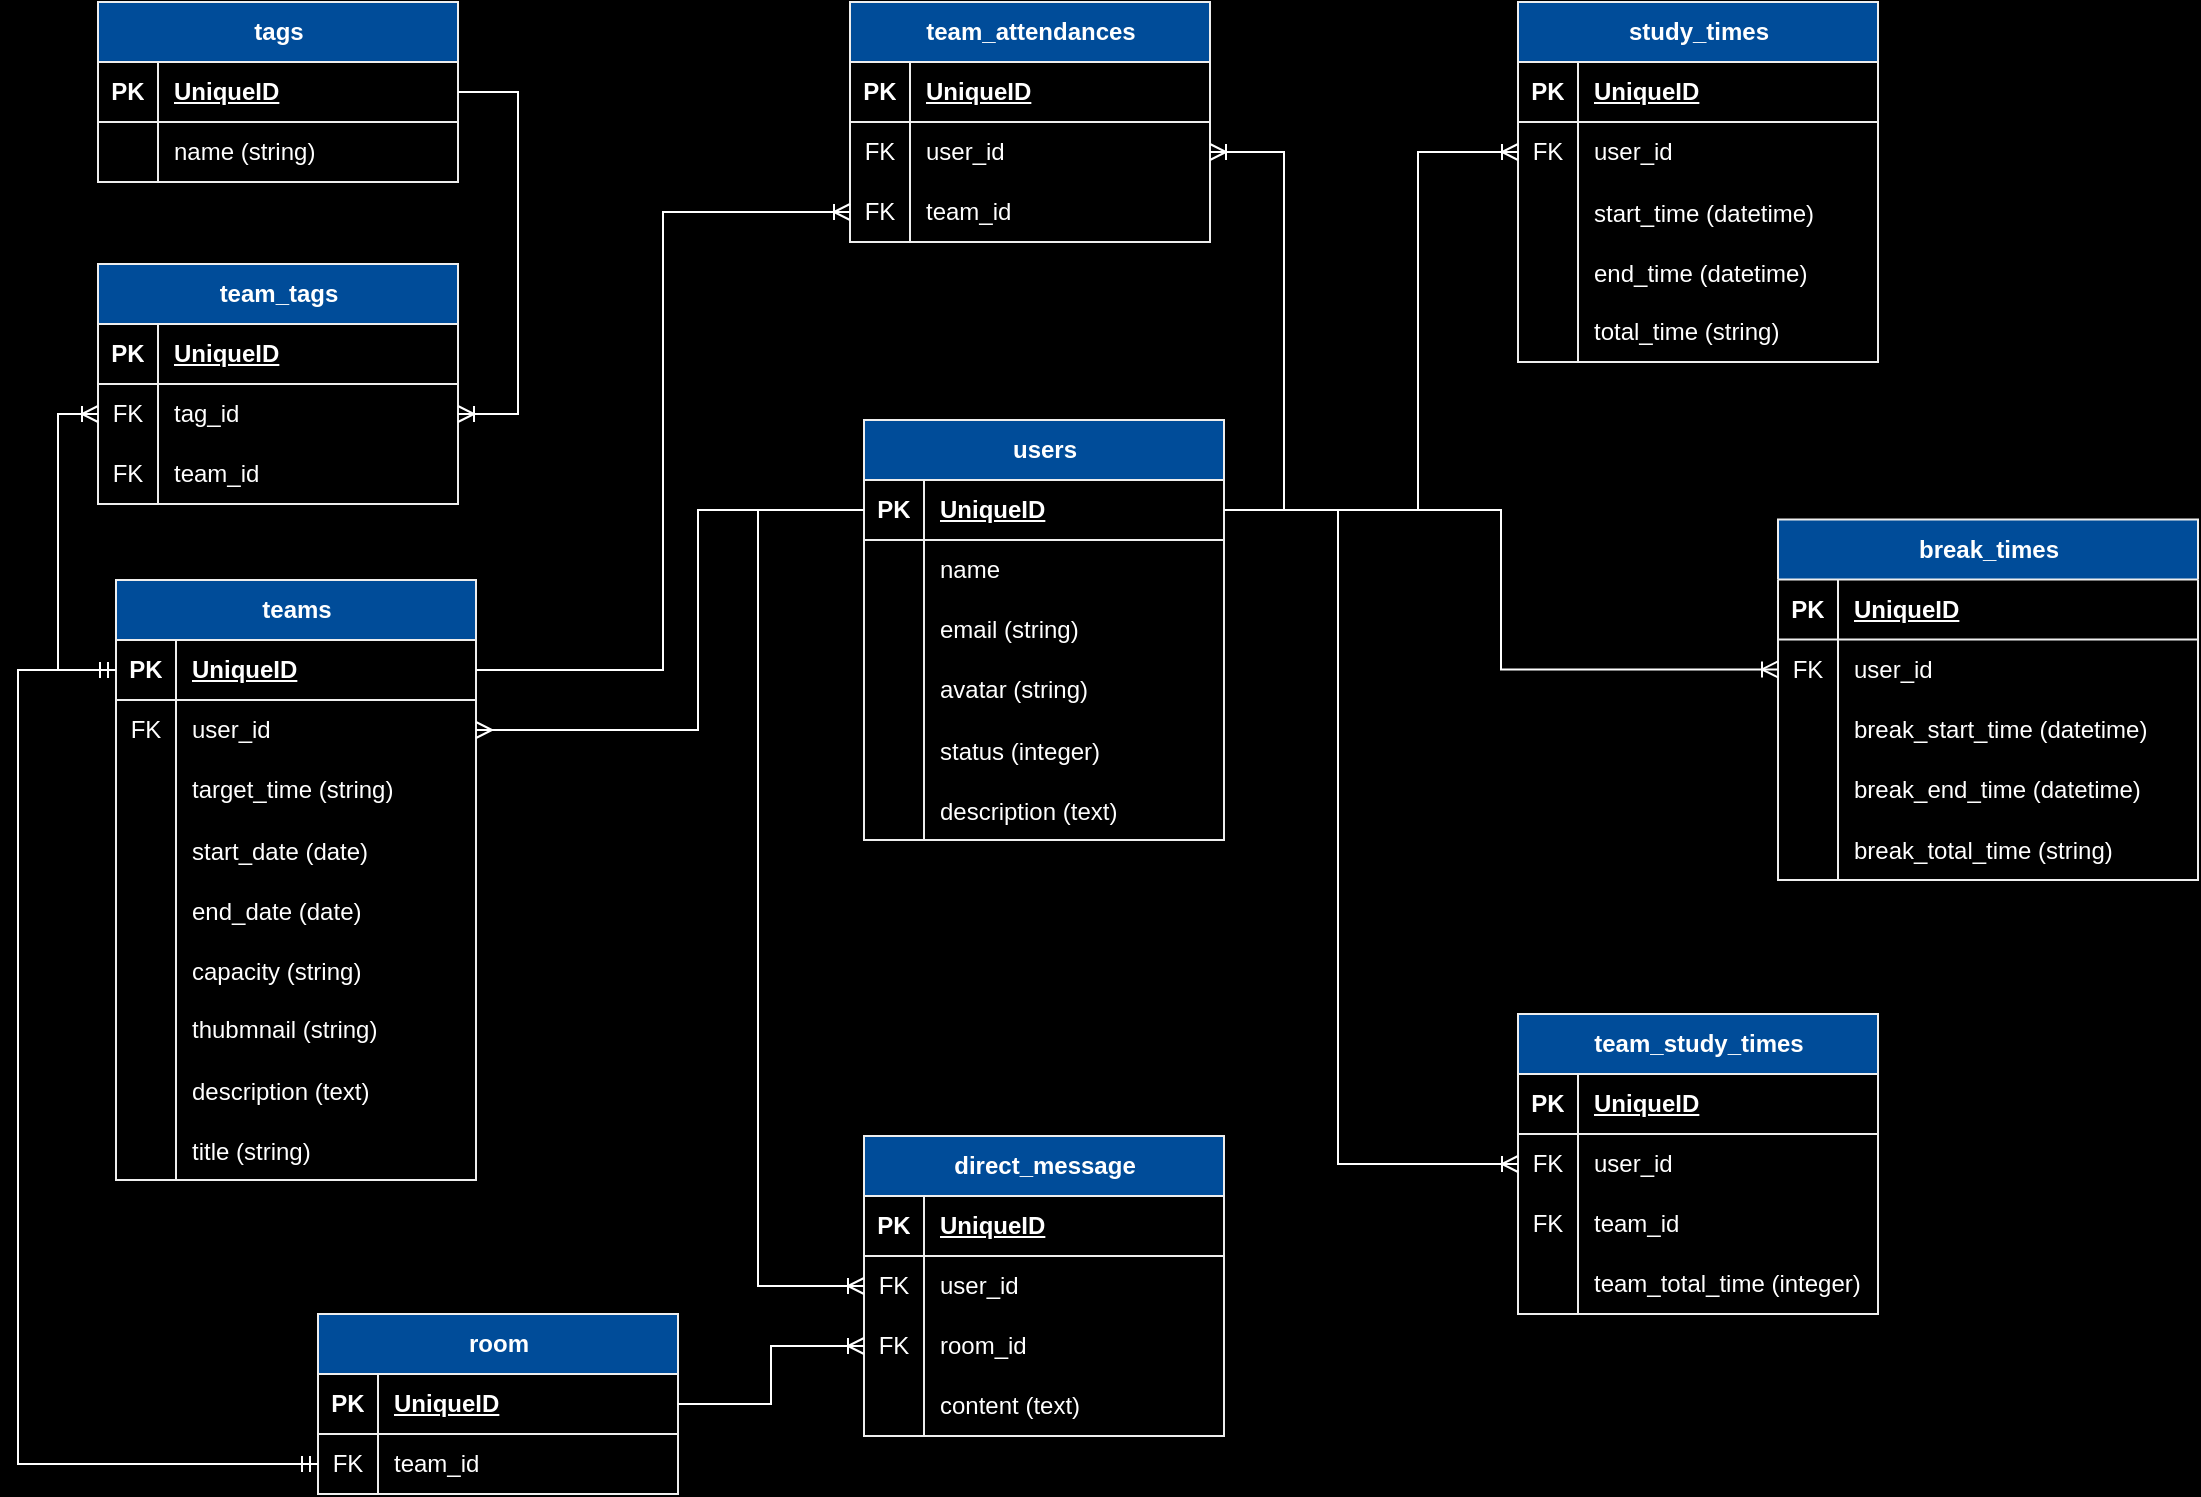 <mxfile version="22.1.0" type="github">
  <diagram id="R2lEEEUBdFMjLlhIrx00" name="Page-1">
    <mxGraphModel dx="1630" dy="788" grid="1" gridSize="10" guides="1" tooltips="1" connect="1" arrows="1" fold="1" page="0" pageScale="1" pageWidth="850" pageHeight="1100" background="#000000" math="0" shadow="0" extFonts="Permanent Marker^https://fonts.googleapis.com/css?family=Permanent+Marker">
      <root>
        <mxCell id="0" />
        <mxCell id="1" parent="0" />
        <mxCell id="5Poz6dqx_JnwCEKSfS_G-30" value="study_times" style="shape=table;startSize=30;container=1;collapsible=1;childLayout=tableLayout;fixedRows=1;rowLines=0;fontStyle=1;align=center;resizeLast=1;html=1;rounded=0;labelBackgroundColor=none;fillColor=#004C99;strokeColor=#EEEEEE;fontColor=#FFFFFF;" vertex="1" parent="1">
          <mxGeometry x="570" y="24" width="180" height="180" as="geometry" />
        </mxCell>
        <mxCell id="5Poz6dqx_JnwCEKSfS_G-31" value="" style="shape=tableRow;horizontal=0;startSize=0;swimlaneHead=0;swimlaneBody=0;fillColor=none;collapsible=0;dropTarget=0;points=[[0,0.5],[1,0.5]];portConstraint=eastwest;top=0;left=0;right=0;bottom=1;rounded=1;labelBackgroundColor=none;strokeColor=#EEEEEE;fontColor=#FFFFFF;" vertex="1" parent="5Poz6dqx_JnwCEKSfS_G-30">
          <mxGeometry y="30" width="180" height="30" as="geometry" />
        </mxCell>
        <mxCell id="5Poz6dqx_JnwCEKSfS_G-32" value="PK" style="shape=partialRectangle;connectable=0;fillColor=none;top=0;left=0;bottom=0;right=0;fontStyle=1;overflow=hidden;whiteSpace=wrap;html=1;rounded=1;labelBackgroundColor=none;strokeColor=#EEEEEE;fontColor=#FFFFFF;" vertex="1" parent="5Poz6dqx_JnwCEKSfS_G-31">
          <mxGeometry width="30" height="30" as="geometry">
            <mxRectangle width="30" height="30" as="alternateBounds" />
          </mxGeometry>
        </mxCell>
        <mxCell id="5Poz6dqx_JnwCEKSfS_G-33" value="UniqueID" style="shape=partialRectangle;connectable=0;fillColor=none;top=0;left=0;bottom=0;right=0;align=left;spacingLeft=6;fontStyle=5;overflow=hidden;whiteSpace=wrap;html=1;rounded=1;labelBackgroundColor=none;strokeColor=#EEEEEE;fontColor=#FFFFFF;" vertex="1" parent="5Poz6dqx_JnwCEKSfS_G-31">
          <mxGeometry x="30" width="150" height="30" as="geometry">
            <mxRectangle width="150" height="30" as="alternateBounds" />
          </mxGeometry>
        </mxCell>
        <mxCell id="5Poz6dqx_JnwCEKSfS_G-34" value="" style="shape=tableRow;horizontal=0;startSize=0;swimlaneHead=0;swimlaneBody=0;fillColor=none;collapsible=0;dropTarget=0;points=[[0,0.5],[1,0.5]];portConstraint=eastwest;top=0;left=0;right=0;bottom=0;rounded=1;labelBackgroundColor=none;strokeColor=#EEEEEE;fontColor=#FFFFFF;" vertex="1" parent="5Poz6dqx_JnwCEKSfS_G-30">
          <mxGeometry y="60" width="180" height="30" as="geometry" />
        </mxCell>
        <mxCell id="5Poz6dqx_JnwCEKSfS_G-35" value="FK" style="shape=partialRectangle;connectable=0;fillColor=none;top=0;left=0;bottom=0;right=0;editable=1;overflow=hidden;whiteSpace=wrap;html=1;rounded=1;labelBackgroundColor=none;strokeColor=#EEEEEE;fontColor=#FFFFFF;" vertex="1" parent="5Poz6dqx_JnwCEKSfS_G-34">
          <mxGeometry width="30" height="30" as="geometry">
            <mxRectangle width="30" height="30" as="alternateBounds" />
          </mxGeometry>
        </mxCell>
        <mxCell id="5Poz6dqx_JnwCEKSfS_G-36" value="user_id" style="shape=partialRectangle;connectable=0;fillColor=none;top=0;left=0;bottom=0;right=0;align=left;spacingLeft=6;overflow=hidden;whiteSpace=wrap;html=1;rounded=1;labelBackgroundColor=none;strokeColor=#EEEEEE;fontColor=#FFFFFF;" vertex="1" parent="5Poz6dqx_JnwCEKSfS_G-34">
          <mxGeometry x="30" width="150" height="30" as="geometry">
            <mxRectangle width="150" height="30" as="alternateBounds" />
          </mxGeometry>
        </mxCell>
        <mxCell id="5Poz6dqx_JnwCEKSfS_G-185" value="" style="shape=tableRow;horizontal=0;startSize=0;swimlaneHead=0;swimlaneBody=0;fillColor=none;collapsible=0;dropTarget=0;points=[[0,0.5],[1,0.5]];portConstraint=eastwest;top=0;left=0;right=0;bottom=0;strokeColor=#EEEEEE;fontColor=#FFFFFF;" vertex="1" parent="5Poz6dqx_JnwCEKSfS_G-30">
          <mxGeometry y="90" width="180" height="30" as="geometry" />
        </mxCell>
        <mxCell id="5Poz6dqx_JnwCEKSfS_G-186" value="" style="shape=partialRectangle;connectable=0;fillColor=none;top=0;left=0;bottom=0;right=0;editable=1;overflow=hidden;strokeColor=#EEEEEE;fontColor=#FFFFFF;" vertex="1" parent="5Poz6dqx_JnwCEKSfS_G-185">
          <mxGeometry width="30" height="30" as="geometry">
            <mxRectangle width="30" height="30" as="alternateBounds" />
          </mxGeometry>
        </mxCell>
        <mxCell id="5Poz6dqx_JnwCEKSfS_G-187" value="start_time (datetime)" style="shape=partialRectangle;connectable=0;fillColor=none;top=0;left=0;bottom=0;right=0;align=left;spacingLeft=6;overflow=hidden;strokeColor=#EEEEEE;fontColor=#FFFFFF;" vertex="1" parent="5Poz6dqx_JnwCEKSfS_G-185">
          <mxGeometry x="30" width="150" height="30" as="geometry">
            <mxRectangle width="150" height="30" as="alternateBounds" />
          </mxGeometry>
        </mxCell>
        <mxCell id="5Poz6dqx_JnwCEKSfS_G-189" value="" style="shape=tableRow;horizontal=0;startSize=0;swimlaneHead=0;swimlaneBody=0;fillColor=none;collapsible=0;dropTarget=0;points=[[0,0.5],[1,0.5]];portConstraint=eastwest;top=0;left=0;right=0;bottom=0;strokeColor=#EEEEEE;fontColor=#FFFFFF;" vertex="1" parent="5Poz6dqx_JnwCEKSfS_G-30">
          <mxGeometry y="120" width="180" height="30" as="geometry" />
        </mxCell>
        <mxCell id="5Poz6dqx_JnwCEKSfS_G-190" value="" style="shape=partialRectangle;connectable=0;fillColor=none;top=0;left=0;bottom=0;right=0;editable=1;overflow=hidden;strokeColor=#EEEEEE;fontColor=#FFFFFF;" vertex="1" parent="5Poz6dqx_JnwCEKSfS_G-189">
          <mxGeometry width="30" height="30" as="geometry">
            <mxRectangle width="30" height="30" as="alternateBounds" />
          </mxGeometry>
        </mxCell>
        <mxCell id="5Poz6dqx_JnwCEKSfS_G-191" value="end_time (datetime)" style="shape=partialRectangle;connectable=0;fillColor=none;top=0;left=0;bottom=0;right=0;align=left;spacingLeft=6;overflow=hidden;strokeColor=#EEEEEE;fontColor=#FFFFFF;" vertex="1" parent="5Poz6dqx_JnwCEKSfS_G-189">
          <mxGeometry x="30" width="150" height="30" as="geometry">
            <mxRectangle width="150" height="30" as="alternateBounds" />
          </mxGeometry>
        </mxCell>
        <mxCell id="5Poz6dqx_JnwCEKSfS_G-40" value="" style="shape=tableRow;horizontal=0;startSize=0;swimlaneHead=0;swimlaneBody=0;fillColor=none;collapsible=0;dropTarget=0;points=[[0,0.5],[1,0.5]];portConstraint=eastwest;top=0;left=0;right=0;bottom=0;rounded=1;labelBackgroundColor=none;strokeColor=#EEEEEE;fontColor=#FFFFFF;" vertex="1" parent="5Poz6dqx_JnwCEKSfS_G-30">
          <mxGeometry y="150" width="180" height="30" as="geometry" />
        </mxCell>
        <mxCell id="5Poz6dqx_JnwCEKSfS_G-41" value="" style="shape=partialRectangle;connectable=0;fillColor=none;top=0;left=0;bottom=0;right=0;editable=1;overflow=hidden;whiteSpace=wrap;html=1;rounded=1;labelBackgroundColor=none;strokeColor=#EEEEEE;fontColor=#FFFFFF;" vertex="1" parent="5Poz6dqx_JnwCEKSfS_G-40">
          <mxGeometry width="30" height="30" as="geometry">
            <mxRectangle width="30" height="30" as="alternateBounds" />
          </mxGeometry>
        </mxCell>
        <mxCell id="5Poz6dqx_JnwCEKSfS_G-42" value="total_time (string)" style="shape=partialRectangle;connectable=0;fillColor=none;top=0;left=0;bottom=0;right=0;align=left;spacingLeft=6;overflow=hidden;whiteSpace=wrap;html=1;rounded=1;labelBackgroundColor=none;strokeColor=#EEEEEE;fontColor=#FFFFFF;" vertex="1" parent="5Poz6dqx_JnwCEKSfS_G-40">
          <mxGeometry x="30" width="150" height="30" as="geometry">
            <mxRectangle width="150" height="30" as="alternateBounds" />
          </mxGeometry>
        </mxCell>
        <mxCell id="5Poz6dqx_JnwCEKSfS_G-56" value="room" style="shape=table;startSize=30;container=1;collapsible=1;childLayout=tableLayout;fixedRows=1;rowLines=0;fontStyle=1;align=center;resizeLast=1;html=1;rounded=0;labelBackgroundColor=none;fillColor=#004C99;strokeColor=#EEEEEE;fontColor=#FFFFFF;" vertex="1" parent="1">
          <mxGeometry x="-30" y="680" width="180" height="90" as="geometry" />
        </mxCell>
        <mxCell id="5Poz6dqx_JnwCEKSfS_G-57" value="" style="shape=tableRow;horizontal=0;startSize=0;swimlaneHead=0;swimlaneBody=0;fillColor=none;collapsible=0;dropTarget=0;points=[[0,0.5],[1,0.5]];portConstraint=eastwest;top=0;left=0;right=0;bottom=1;rounded=1;labelBackgroundColor=none;strokeColor=#EEEEEE;fontColor=#FFFFFF;" vertex="1" parent="5Poz6dqx_JnwCEKSfS_G-56">
          <mxGeometry y="30" width="180" height="30" as="geometry" />
        </mxCell>
        <mxCell id="5Poz6dqx_JnwCEKSfS_G-58" value="PK" style="shape=partialRectangle;connectable=0;fillColor=none;top=0;left=0;bottom=0;right=0;fontStyle=1;overflow=hidden;whiteSpace=wrap;html=1;rounded=1;labelBackgroundColor=none;strokeColor=#EEEEEE;fontColor=#FFFFFF;" vertex="1" parent="5Poz6dqx_JnwCEKSfS_G-57">
          <mxGeometry width="30" height="30" as="geometry">
            <mxRectangle width="30" height="30" as="alternateBounds" />
          </mxGeometry>
        </mxCell>
        <mxCell id="5Poz6dqx_JnwCEKSfS_G-59" value="UniqueID" style="shape=partialRectangle;connectable=0;fillColor=none;top=0;left=0;bottom=0;right=0;align=left;spacingLeft=6;fontStyle=5;overflow=hidden;whiteSpace=wrap;html=1;rounded=1;labelBackgroundColor=none;strokeColor=#EEEEEE;fontColor=#FFFFFF;" vertex="1" parent="5Poz6dqx_JnwCEKSfS_G-57">
          <mxGeometry x="30" width="150" height="30" as="geometry">
            <mxRectangle width="150" height="30" as="alternateBounds" />
          </mxGeometry>
        </mxCell>
        <mxCell id="5Poz6dqx_JnwCEKSfS_G-60" value="" style="shape=tableRow;horizontal=0;startSize=0;swimlaneHead=0;swimlaneBody=0;fillColor=none;collapsible=0;dropTarget=0;points=[[0,0.5],[1,0.5]];portConstraint=eastwest;top=0;left=0;right=0;bottom=0;rounded=1;labelBackgroundColor=none;strokeColor=#EEEEEE;fontColor=#FFFFFF;" vertex="1" parent="5Poz6dqx_JnwCEKSfS_G-56">
          <mxGeometry y="60" width="180" height="30" as="geometry" />
        </mxCell>
        <mxCell id="5Poz6dqx_JnwCEKSfS_G-61" value="FK" style="shape=partialRectangle;connectable=0;fillColor=none;top=0;left=0;bottom=0;right=0;editable=1;overflow=hidden;whiteSpace=wrap;html=1;rounded=1;labelBackgroundColor=none;strokeColor=#EEEEEE;fontColor=#FFFFFF;" vertex="1" parent="5Poz6dqx_JnwCEKSfS_G-60">
          <mxGeometry width="30" height="30" as="geometry">
            <mxRectangle width="30" height="30" as="alternateBounds" />
          </mxGeometry>
        </mxCell>
        <mxCell id="5Poz6dqx_JnwCEKSfS_G-62" value="team_id" style="shape=partialRectangle;connectable=0;fillColor=none;top=0;left=0;bottom=0;right=0;align=left;spacingLeft=6;overflow=hidden;whiteSpace=wrap;html=1;rounded=1;labelBackgroundColor=none;strokeColor=#EEEEEE;fontColor=#FFFFFF;" vertex="1" parent="5Poz6dqx_JnwCEKSfS_G-60">
          <mxGeometry x="30" width="150" height="30" as="geometry">
            <mxRectangle width="150" height="30" as="alternateBounds" />
          </mxGeometry>
        </mxCell>
        <mxCell id="5Poz6dqx_JnwCEKSfS_G-69" value="team_tags" style="shape=table;startSize=30;container=1;collapsible=1;childLayout=tableLayout;fixedRows=1;rowLines=0;fontStyle=1;align=center;resizeLast=1;html=1;rounded=0;labelBackgroundColor=none;fillColor=#004C99;strokeColor=#EEEEEE;fontColor=#FFFFFF;" vertex="1" parent="1">
          <mxGeometry x="-140" y="155" width="180" height="120" as="geometry" />
        </mxCell>
        <mxCell id="5Poz6dqx_JnwCEKSfS_G-70" value="" style="shape=tableRow;horizontal=0;startSize=0;swimlaneHead=0;swimlaneBody=0;fillColor=none;collapsible=0;dropTarget=0;points=[[0,0.5],[1,0.5]];portConstraint=eastwest;top=0;left=0;right=0;bottom=1;rounded=1;labelBackgroundColor=none;strokeColor=#EEEEEE;fontColor=#FFFFFF;" vertex="1" parent="5Poz6dqx_JnwCEKSfS_G-69">
          <mxGeometry y="30" width="180" height="30" as="geometry" />
        </mxCell>
        <mxCell id="5Poz6dqx_JnwCEKSfS_G-71" value="PK" style="shape=partialRectangle;connectable=0;fillColor=none;top=0;left=0;bottom=0;right=0;fontStyle=1;overflow=hidden;whiteSpace=wrap;html=1;rounded=1;labelBackgroundColor=none;strokeColor=#EEEEEE;fontColor=#FFFFFF;" vertex="1" parent="5Poz6dqx_JnwCEKSfS_G-70">
          <mxGeometry width="30" height="30" as="geometry">
            <mxRectangle width="30" height="30" as="alternateBounds" />
          </mxGeometry>
        </mxCell>
        <mxCell id="5Poz6dqx_JnwCEKSfS_G-72" value="UniqueID" style="shape=partialRectangle;connectable=0;fillColor=none;top=0;left=0;bottom=0;right=0;align=left;spacingLeft=6;fontStyle=5;overflow=hidden;whiteSpace=wrap;html=1;rounded=1;labelBackgroundColor=none;strokeColor=#EEEEEE;fontColor=#FFFFFF;" vertex="1" parent="5Poz6dqx_JnwCEKSfS_G-70">
          <mxGeometry x="30" width="150" height="30" as="geometry">
            <mxRectangle width="150" height="30" as="alternateBounds" />
          </mxGeometry>
        </mxCell>
        <mxCell id="5Poz6dqx_JnwCEKSfS_G-73" value="" style="shape=tableRow;horizontal=0;startSize=0;swimlaneHead=0;swimlaneBody=0;fillColor=none;collapsible=0;dropTarget=0;points=[[0,0.5],[1,0.5]];portConstraint=eastwest;top=0;left=0;right=0;bottom=0;rounded=1;labelBackgroundColor=none;strokeColor=#EEEEEE;fontColor=#FFFFFF;" vertex="1" parent="5Poz6dqx_JnwCEKSfS_G-69">
          <mxGeometry y="60" width="180" height="30" as="geometry" />
        </mxCell>
        <mxCell id="5Poz6dqx_JnwCEKSfS_G-74" value="FK" style="shape=partialRectangle;connectable=0;fillColor=none;top=0;left=0;bottom=0;right=0;editable=1;overflow=hidden;whiteSpace=wrap;html=1;rounded=1;labelBackgroundColor=none;strokeColor=#EEEEEE;fontColor=#FFFFFF;" vertex="1" parent="5Poz6dqx_JnwCEKSfS_G-73">
          <mxGeometry width="30" height="30" as="geometry">
            <mxRectangle width="30" height="30" as="alternateBounds" />
          </mxGeometry>
        </mxCell>
        <mxCell id="5Poz6dqx_JnwCEKSfS_G-75" value="tag_id" style="shape=partialRectangle;connectable=0;fillColor=none;top=0;left=0;bottom=0;right=0;align=left;spacingLeft=6;overflow=hidden;whiteSpace=wrap;html=1;rounded=1;labelBackgroundColor=none;strokeColor=#EEEEEE;fontColor=#FFFFFF;" vertex="1" parent="5Poz6dqx_JnwCEKSfS_G-73">
          <mxGeometry x="30" width="150" height="30" as="geometry">
            <mxRectangle width="150" height="30" as="alternateBounds" />
          </mxGeometry>
        </mxCell>
        <mxCell id="5Poz6dqx_JnwCEKSfS_G-76" value="" style="shape=tableRow;horizontal=0;startSize=0;swimlaneHead=0;swimlaneBody=0;fillColor=none;collapsible=0;dropTarget=0;points=[[0,0.5],[1,0.5]];portConstraint=eastwest;top=0;left=0;right=0;bottom=0;rounded=1;labelBackgroundColor=none;strokeColor=#EEEEEE;fontColor=#FFFFFF;" vertex="1" parent="5Poz6dqx_JnwCEKSfS_G-69">
          <mxGeometry y="90" width="180" height="30" as="geometry" />
        </mxCell>
        <mxCell id="5Poz6dqx_JnwCEKSfS_G-77" value="FK" style="shape=partialRectangle;connectable=0;fillColor=none;top=0;left=0;bottom=0;right=0;editable=1;overflow=hidden;whiteSpace=wrap;html=1;rounded=1;labelBackgroundColor=none;strokeColor=#EEEEEE;fontColor=#FFFFFF;" vertex="1" parent="5Poz6dqx_JnwCEKSfS_G-76">
          <mxGeometry width="30" height="30" as="geometry">
            <mxRectangle width="30" height="30" as="alternateBounds" />
          </mxGeometry>
        </mxCell>
        <mxCell id="5Poz6dqx_JnwCEKSfS_G-78" value="team_id" style="shape=partialRectangle;connectable=0;fillColor=none;top=0;left=0;bottom=0;right=0;align=left;spacingLeft=6;overflow=hidden;whiteSpace=wrap;html=1;rounded=1;labelBackgroundColor=none;strokeColor=#EEEEEE;fontColor=#FFFFFF;" vertex="1" parent="5Poz6dqx_JnwCEKSfS_G-76">
          <mxGeometry x="30" width="150" height="30" as="geometry">
            <mxRectangle width="150" height="30" as="alternateBounds" />
          </mxGeometry>
        </mxCell>
        <mxCell id="5Poz6dqx_JnwCEKSfS_G-17" value="users" style="shape=table;startSize=30;container=1;collapsible=1;childLayout=tableLayout;fixedRows=1;rowLines=0;fontStyle=1;align=center;resizeLast=1;html=1;rounded=0;labelBackgroundColor=none;fillColor=#004C99;strokeColor=#EEEEEE;fontColor=#FFFFFF;arcSize=17;" vertex="1" parent="1">
          <mxGeometry x="243" y="233" width="180" height="210" as="geometry" />
        </mxCell>
        <mxCell id="5Poz6dqx_JnwCEKSfS_G-18" value="" style="shape=tableRow;horizontal=0;startSize=0;swimlaneHead=0;swimlaneBody=0;fillColor=none;collapsible=0;dropTarget=0;points=[[0,0.5],[1,0.5]];portConstraint=eastwest;top=0;left=0;right=0;bottom=1;rounded=1;labelBackgroundColor=none;strokeColor=#EEEEEE;fontColor=#FFFFFF;" vertex="1" parent="5Poz6dqx_JnwCEKSfS_G-17">
          <mxGeometry y="30" width="180" height="30" as="geometry" />
        </mxCell>
        <mxCell id="5Poz6dqx_JnwCEKSfS_G-19" value="PK" style="shape=partialRectangle;connectable=0;fillColor=none;top=0;left=0;bottom=0;right=0;fontStyle=1;overflow=hidden;whiteSpace=wrap;html=1;rounded=1;labelBackgroundColor=none;strokeColor=#EEEEEE;fontColor=#FFFFFF;" vertex="1" parent="5Poz6dqx_JnwCEKSfS_G-18">
          <mxGeometry width="30" height="30" as="geometry">
            <mxRectangle width="30" height="30" as="alternateBounds" />
          </mxGeometry>
        </mxCell>
        <mxCell id="5Poz6dqx_JnwCEKSfS_G-20" value="UniqueID" style="shape=partialRectangle;connectable=0;fillColor=none;top=0;left=0;bottom=0;right=0;align=left;spacingLeft=6;fontStyle=5;overflow=hidden;whiteSpace=wrap;html=1;rounded=1;labelBackgroundColor=none;strokeColor=#EEEEEE;fontColor=#FFFFFF;" vertex="1" parent="5Poz6dqx_JnwCEKSfS_G-18">
          <mxGeometry x="30" width="150" height="30" as="geometry">
            <mxRectangle width="150" height="30" as="alternateBounds" />
          </mxGeometry>
        </mxCell>
        <mxCell id="5Poz6dqx_JnwCEKSfS_G-230" value="" style="shape=tableRow;horizontal=0;startSize=0;swimlaneHead=0;swimlaneBody=0;fillColor=none;collapsible=0;dropTarget=0;points=[[0,0.5],[1,0.5]];portConstraint=eastwest;top=0;left=0;right=0;bottom=0;rounded=1;labelBackgroundColor=none;strokeColor=#EEEEEE;fontColor=#FFFFFF;" vertex="1" parent="5Poz6dqx_JnwCEKSfS_G-17">
          <mxGeometry y="60" width="180" height="30" as="geometry" />
        </mxCell>
        <mxCell id="5Poz6dqx_JnwCEKSfS_G-231" value="" style="shape=partialRectangle;connectable=0;fillColor=none;top=0;left=0;bottom=0;right=0;editable=1;overflow=hidden;whiteSpace=wrap;html=1;rounded=1;labelBackgroundColor=none;strokeColor=#EEEEEE;fontColor=#FFFFFF;" vertex="1" parent="5Poz6dqx_JnwCEKSfS_G-230">
          <mxGeometry width="30" height="30" as="geometry">
            <mxRectangle width="30" height="30" as="alternateBounds" />
          </mxGeometry>
        </mxCell>
        <mxCell id="5Poz6dqx_JnwCEKSfS_G-232" value="name" style="shape=partialRectangle;connectable=0;fillColor=none;top=0;left=0;bottom=0;right=0;align=left;spacingLeft=6;overflow=hidden;whiteSpace=wrap;html=1;rounded=1;labelBackgroundColor=none;strokeColor=#EEEEEE;fontColor=#FFFFFF;" vertex="1" parent="5Poz6dqx_JnwCEKSfS_G-230">
          <mxGeometry x="30" width="150" height="30" as="geometry">
            <mxRectangle width="150" height="30" as="alternateBounds" />
          </mxGeometry>
        </mxCell>
        <mxCell id="5Poz6dqx_JnwCEKSfS_G-24" value="" style="shape=tableRow;horizontal=0;startSize=0;swimlaneHead=0;swimlaneBody=0;fillColor=none;collapsible=0;dropTarget=0;points=[[0,0.5],[1,0.5]];portConstraint=eastwest;top=0;left=0;right=0;bottom=0;rounded=1;labelBackgroundColor=none;strokeColor=#EEEEEE;fontColor=#FFFFFF;" vertex="1" parent="5Poz6dqx_JnwCEKSfS_G-17">
          <mxGeometry y="90" width="180" height="30" as="geometry" />
        </mxCell>
        <mxCell id="5Poz6dqx_JnwCEKSfS_G-25" value="" style="shape=partialRectangle;connectable=0;fillColor=none;top=0;left=0;bottom=0;right=0;editable=1;overflow=hidden;whiteSpace=wrap;html=1;rounded=1;labelBackgroundColor=none;strokeColor=#EEEEEE;fontColor=#FFFFFF;" vertex="1" parent="5Poz6dqx_JnwCEKSfS_G-24">
          <mxGeometry width="30" height="30" as="geometry">
            <mxRectangle width="30" height="30" as="alternateBounds" />
          </mxGeometry>
        </mxCell>
        <mxCell id="5Poz6dqx_JnwCEKSfS_G-26" value="email (string)" style="shape=partialRectangle;connectable=0;fillColor=none;top=0;left=0;bottom=0;right=0;align=left;spacingLeft=6;overflow=hidden;whiteSpace=wrap;html=1;rounded=1;labelBackgroundColor=none;strokeColor=#EEEEEE;fontColor=#FFFFFF;" vertex="1" parent="5Poz6dqx_JnwCEKSfS_G-24">
          <mxGeometry x="30" width="150" height="30" as="geometry">
            <mxRectangle width="150" height="30" as="alternateBounds" />
          </mxGeometry>
        </mxCell>
        <mxCell id="5Poz6dqx_JnwCEKSfS_G-27" value="" style="shape=tableRow;horizontal=0;startSize=0;swimlaneHead=0;swimlaneBody=0;fillColor=none;collapsible=0;dropTarget=0;points=[[0,0.5],[1,0.5]];portConstraint=eastwest;top=0;left=0;right=0;bottom=0;rounded=1;labelBackgroundColor=none;strokeColor=#EEEEEE;fontColor=#FFFFFF;" vertex="1" parent="5Poz6dqx_JnwCEKSfS_G-17">
          <mxGeometry y="120" width="180" height="30" as="geometry" />
        </mxCell>
        <mxCell id="5Poz6dqx_JnwCEKSfS_G-28" value="" style="shape=partialRectangle;connectable=0;fillColor=none;top=0;left=0;bottom=0;right=0;editable=1;overflow=hidden;whiteSpace=wrap;html=1;rounded=1;labelBackgroundColor=none;strokeColor=#EEEEEE;fontColor=#FFFFFF;" vertex="1" parent="5Poz6dqx_JnwCEKSfS_G-27">
          <mxGeometry width="30" height="30" as="geometry">
            <mxRectangle width="30" height="30" as="alternateBounds" />
          </mxGeometry>
        </mxCell>
        <mxCell id="5Poz6dqx_JnwCEKSfS_G-29" value="avatar (string)" style="shape=partialRectangle;connectable=0;fillColor=none;top=0;left=0;bottom=0;right=0;align=left;spacingLeft=6;overflow=hidden;whiteSpace=wrap;html=1;rounded=1;labelBackgroundColor=none;strokeColor=#EEEEEE;fontColor=#FFFFFF;" vertex="1" parent="5Poz6dqx_JnwCEKSfS_G-27">
          <mxGeometry x="30" width="150" height="30" as="geometry">
            <mxRectangle width="150" height="30" as="alternateBounds" />
          </mxGeometry>
        </mxCell>
        <mxCell id="5Poz6dqx_JnwCEKSfS_G-134" value="" style="shape=tableRow;horizontal=0;startSize=0;swimlaneHead=0;swimlaneBody=0;fillColor=none;collapsible=0;dropTarget=0;points=[[0,0.5],[1,0.5]];portConstraint=eastwest;top=0;left=0;right=0;bottom=0;strokeColor=#EEEEEE;fontColor=#FFFFFF;" vertex="1" parent="5Poz6dqx_JnwCEKSfS_G-17">
          <mxGeometry y="150" width="180" height="30" as="geometry" />
        </mxCell>
        <mxCell id="5Poz6dqx_JnwCEKSfS_G-135" value="" style="shape=partialRectangle;connectable=0;fillColor=none;top=0;left=0;bottom=0;right=0;editable=1;overflow=hidden;strokeColor=#EEEEEE;fontColor=#FFFFFF;" vertex="1" parent="5Poz6dqx_JnwCEKSfS_G-134">
          <mxGeometry width="30" height="30" as="geometry">
            <mxRectangle width="30" height="30" as="alternateBounds" />
          </mxGeometry>
        </mxCell>
        <mxCell id="5Poz6dqx_JnwCEKSfS_G-136" value="status (integer)" style="shape=partialRectangle;connectable=0;fillColor=none;top=0;left=0;bottom=0;right=0;align=left;spacingLeft=6;overflow=hidden;strokeColor=#EEEEEE;fontColor=#FFFFFF;" vertex="1" parent="5Poz6dqx_JnwCEKSfS_G-134">
          <mxGeometry x="30" width="150" height="30" as="geometry">
            <mxRectangle width="150" height="30" as="alternateBounds" />
          </mxGeometry>
        </mxCell>
        <mxCell id="5Poz6dqx_JnwCEKSfS_G-138" value="" style="shape=tableRow;horizontal=0;startSize=0;swimlaneHead=0;swimlaneBody=0;fillColor=none;collapsible=0;dropTarget=0;points=[[0,0.5],[1,0.5]];portConstraint=eastwest;top=0;left=0;right=0;bottom=0;strokeColor=#EEEEEE;fontColor=#FFFFFF;" vertex="1" parent="5Poz6dqx_JnwCEKSfS_G-17">
          <mxGeometry y="180" width="180" height="30" as="geometry" />
        </mxCell>
        <mxCell id="5Poz6dqx_JnwCEKSfS_G-139" value="" style="shape=partialRectangle;connectable=0;fillColor=none;top=0;left=0;bottom=0;right=0;editable=1;overflow=hidden;strokeColor=#EEEEEE;fontColor=#FFFFFF;" vertex="1" parent="5Poz6dqx_JnwCEKSfS_G-138">
          <mxGeometry width="30" height="30" as="geometry">
            <mxRectangle width="30" height="30" as="alternateBounds" />
          </mxGeometry>
        </mxCell>
        <mxCell id="5Poz6dqx_JnwCEKSfS_G-140" value="description (text)" style="shape=partialRectangle;connectable=0;fillColor=none;top=0;left=0;bottom=0;right=0;align=left;spacingLeft=6;overflow=hidden;strokeColor=#EEEEEE;fontColor=#FFFFFF;" vertex="1" parent="5Poz6dqx_JnwCEKSfS_G-138">
          <mxGeometry x="30" width="150" height="30" as="geometry">
            <mxRectangle width="150" height="30" as="alternateBounds" />
          </mxGeometry>
        </mxCell>
        <mxCell id="5Poz6dqx_JnwCEKSfS_G-95" value="team_study_times" style="shape=table;startSize=30;container=1;collapsible=1;childLayout=tableLayout;fixedRows=1;rowLines=0;fontStyle=1;align=center;resizeLast=1;html=1;rounded=0;labelBackgroundColor=none;fillColor=#004C99;strokeColor=#EEEEEE;fontColor=#FFFFFF;" vertex="1" parent="1">
          <mxGeometry x="570" y="530" width="180" height="150" as="geometry" />
        </mxCell>
        <mxCell id="5Poz6dqx_JnwCEKSfS_G-96" value="" style="shape=tableRow;horizontal=0;startSize=0;swimlaneHead=0;swimlaneBody=0;fillColor=none;collapsible=0;dropTarget=0;points=[[0,0.5],[1,0.5]];portConstraint=eastwest;top=0;left=0;right=0;bottom=1;rounded=1;labelBackgroundColor=none;strokeColor=#EEEEEE;fontColor=#FFFFFF;" vertex="1" parent="5Poz6dqx_JnwCEKSfS_G-95">
          <mxGeometry y="30" width="180" height="30" as="geometry" />
        </mxCell>
        <mxCell id="5Poz6dqx_JnwCEKSfS_G-97" value="PK" style="shape=partialRectangle;connectable=0;fillColor=none;top=0;left=0;bottom=0;right=0;fontStyle=1;overflow=hidden;whiteSpace=wrap;html=1;rounded=1;labelBackgroundColor=none;strokeColor=#EEEEEE;fontColor=#FFFFFF;" vertex="1" parent="5Poz6dqx_JnwCEKSfS_G-96">
          <mxGeometry width="30" height="30" as="geometry">
            <mxRectangle width="30" height="30" as="alternateBounds" />
          </mxGeometry>
        </mxCell>
        <mxCell id="5Poz6dqx_JnwCEKSfS_G-98" value="UniqueID" style="shape=partialRectangle;connectable=0;fillColor=none;top=0;left=0;bottom=0;right=0;align=left;spacingLeft=6;fontStyle=5;overflow=hidden;whiteSpace=wrap;html=1;rounded=1;labelBackgroundColor=none;strokeColor=#EEEEEE;fontColor=#FFFFFF;" vertex="1" parent="5Poz6dqx_JnwCEKSfS_G-96">
          <mxGeometry x="30" width="150" height="30" as="geometry">
            <mxRectangle width="150" height="30" as="alternateBounds" />
          </mxGeometry>
        </mxCell>
        <mxCell id="5Poz6dqx_JnwCEKSfS_G-99" value="" style="shape=tableRow;horizontal=0;startSize=0;swimlaneHead=0;swimlaneBody=0;fillColor=none;collapsible=0;dropTarget=0;points=[[0,0.5],[1,0.5]];portConstraint=eastwest;top=0;left=0;right=0;bottom=0;rounded=1;labelBackgroundColor=none;strokeColor=#EEEEEE;fontColor=#FFFFFF;" vertex="1" parent="5Poz6dqx_JnwCEKSfS_G-95">
          <mxGeometry y="60" width="180" height="30" as="geometry" />
        </mxCell>
        <mxCell id="5Poz6dqx_JnwCEKSfS_G-100" value="FK" style="shape=partialRectangle;connectable=0;fillColor=none;top=0;left=0;bottom=0;right=0;editable=1;overflow=hidden;whiteSpace=wrap;html=1;rounded=1;labelBackgroundColor=none;strokeColor=#EEEEEE;fontColor=#FFFFFF;" vertex="1" parent="5Poz6dqx_JnwCEKSfS_G-99">
          <mxGeometry width="30" height="30" as="geometry">
            <mxRectangle width="30" height="30" as="alternateBounds" />
          </mxGeometry>
        </mxCell>
        <mxCell id="5Poz6dqx_JnwCEKSfS_G-101" value="user_id" style="shape=partialRectangle;connectable=0;fillColor=none;top=0;left=0;bottom=0;right=0;align=left;spacingLeft=6;overflow=hidden;whiteSpace=wrap;html=1;rounded=1;labelBackgroundColor=none;strokeColor=#EEEEEE;fontColor=#FFFFFF;" vertex="1" parent="5Poz6dqx_JnwCEKSfS_G-99">
          <mxGeometry x="30" width="150" height="30" as="geometry">
            <mxRectangle width="150" height="30" as="alternateBounds" />
          </mxGeometry>
        </mxCell>
        <mxCell id="5Poz6dqx_JnwCEKSfS_G-102" value="" style="shape=tableRow;horizontal=0;startSize=0;swimlaneHead=0;swimlaneBody=0;fillColor=none;collapsible=0;dropTarget=0;points=[[0,0.5],[1,0.5]];portConstraint=eastwest;top=0;left=0;right=0;bottom=0;rounded=1;labelBackgroundColor=none;strokeColor=#EEEEEE;fontColor=#FFFFFF;" vertex="1" parent="5Poz6dqx_JnwCEKSfS_G-95">
          <mxGeometry y="90" width="180" height="30" as="geometry" />
        </mxCell>
        <mxCell id="5Poz6dqx_JnwCEKSfS_G-103" value="FK" style="shape=partialRectangle;connectable=0;fillColor=none;top=0;left=0;bottom=0;right=0;editable=1;overflow=hidden;whiteSpace=wrap;html=1;rounded=1;labelBackgroundColor=none;strokeColor=#EEEEEE;fontColor=#FFFFFF;" vertex="1" parent="5Poz6dqx_JnwCEKSfS_G-102">
          <mxGeometry width="30" height="30" as="geometry">
            <mxRectangle width="30" height="30" as="alternateBounds" />
          </mxGeometry>
        </mxCell>
        <mxCell id="5Poz6dqx_JnwCEKSfS_G-104" value="team_id" style="shape=partialRectangle;connectable=0;fillColor=none;top=0;left=0;bottom=0;right=0;align=left;spacingLeft=6;overflow=hidden;whiteSpace=wrap;html=1;rounded=1;labelBackgroundColor=none;strokeColor=#EEEEEE;fontColor=#FFFFFF;" vertex="1" parent="5Poz6dqx_JnwCEKSfS_G-102">
          <mxGeometry x="30" width="150" height="30" as="geometry">
            <mxRectangle width="150" height="30" as="alternateBounds" />
          </mxGeometry>
        </mxCell>
        <mxCell id="5Poz6dqx_JnwCEKSfS_G-105" value="" style="shape=tableRow;horizontal=0;startSize=0;swimlaneHead=0;swimlaneBody=0;fillColor=none;collapsible=0;dropTarget=0;points=[[0,0.5],[1,0.5]];portConstraint=eastwest;top=0;left=0;right=0;bottom=0;rounded=1;labelBackgroundColor=none;strokeColor=#EEEEEE;fontColor=#FFFFFF;" vertex="1" parent="5Poz6dqx_JnwCEKSfS_G-95">
          <mxGeometry y="120" width="180" height="30" as="geometry" />
        </mxCell>
        <mxCell id="5Poz6dqx_JnwCEKSfS_G-106" value="" style="shape=partialRectangle;connectable=0;fillColor=none;top=0;left=0;bottom=0;right=0;editable=1;overflow=hidden;whiteSpace=wrap;html=1;rounded=1;labelBackgroundColor=none;strokeColor=#EEEEEE;fontColor=#FFFFFF;" vertex="1" parent="5Poz6dqx_JnwCEKSfS_G-105">
          <mxGeometry width="30" height="30" as="geometry">
            <mxRectangle width="30" height="30" as="alternateBounds" />
          </mxGeometry>
        </mxCell>
        <mxCell id="5Poz6dqx_JnwCEKSfS_G-107" value="team_total_time (integer)" style="shape=partialRectangle;connectable=0;fillColor=none;top=0;left=0;bottom=0;right=0;align=left;spacingLeft=6;overflow=hidden;whiteSpace=wrap;html=1;rounded=1;labelBackgroundColor=none;strokeColor=#EEEEEE;fontColor=#FFFFFF;" vertex="1" parent="5Poz6dqx_JnwCEKSfS_G-105">
          <mxGeometry x="30" width="150" height="30" as="geometry">
            <mxRectangle width="150" height="30" as="alternateBounds" />
          </mxGeometry>
        </mxCell>
        <mxCell id="5Poz6dqx_JnwCEKSfS_G-108" value="direct_message" style="shape=table;startSize=30;container=1;collapsible=1;childLayout=tableLayout;fixedRows=1;rowLines=0;fontStyle=1;align=center;resizeLast=1;html=1;rounded=0;labelBackgroundColor=none;fillColor=#004C99;strokeColor=#EEEEEE;fontColor=#FFFFFF;arcSize=50;swimlaneLine=1;shadow=0;perimeterSpacing=0;" vertex="1" parent="1">
          <mxGeometry x="243" y="591" width="180" height="150" as="geometry" />
        </mxCell>
        <mxCell id="5Poz6dqx_JnwCEKSfS_G-109" value="" style="shape=tableRow;horizontal=0;startSize=0;swimlaneHead=0;swimlaneBody=0;fillColor=none;collapsible=0;dropTarget=0;points=[[0,0.5],[1,0.5]];portConstraint=eastwest;top=0;left=0;right=0;bottom=1;rounded=1;labelBackgroundColor=none;strokeColor=#EEEEEE;fontColor=#FFFFFF;" vertex="1" parent="5Poz6dqx_JnwCEKSfS_G-108">
          <mxGeometry y="30" width="180" height="30" as="geometry" />
        </mxCell>
        <mxCell id="5Poz6dqx_JnwCEKSfS_G-110" value="PK" style="shape=partialRectangle;connectable=0;fillColor=none;top=0;left=0;bottom=0;right=0;fontStyle=1;overflow=hidden;whiteSpace=wrap;html=1;rounded=1;labelBackgroundColor=none;strokeColor=#EEEEEE;fontColor=#FFFFFF;" vertex="1" parent="5Poz6dqx_JnwCEKSfS_G-109">
          <mxGeometry width="30" height="30" as="geometry">
            <mxRectangle width="30" height="30" as="alternateBounds" />
          </mxGeometry>
        </mxCell>
        <mxCell id="5Poz6dqx_JnwCEKSfS_G-111" value="UniqueID" style="shape=partialRectangle;connectable=0;fillColor=none;top=0;left=0;bottom=0;right=0;align=left;spacingLeft=6;fontStyle=5;overflow=hidden;whiteSpace=wrap;html=1;rounded=1;labelBackgroundColor=none;strokeColor=#EEEEEE;fontColor=#FFFFFF;" vertex="1" parent="5Poz6dqx_JnwCEKSfS_G-109">
          <mxGeometry x="30" width="150" height="30" as="geometry">
            <mxRectangle width="150" height="30" as="alternateBounds" />
          </mxGeometry>
        </mxCell>
        <mxCell id="5Poz6dqx_JnwCEKSfS_G-112" value="" style="shape=tableRow;horizontal=0;startSize=0;swimlaneHead=0;swimlaneBody=0;fillColor=none;collapsible=0;dropTarget=0;points=[[0,0.5],[1,0.5]];portConstraint=eastwest;top=0;left=0;right=0;bottom=0;rounded=1;labelBackgroundColor=none;strokeColor=#EEEEEE;fontColor=#FFFFFF;" vertex="1" parent="5Poz6dqx_JnwCEKSfS_G-108">
          <mxGeometry y="60" width="180" height="30" as="geometry" />
        </mxCell>
        <mxCell id="5Poz6dqx_JnwCEKSfS_G-113" value="FK" style="shape=partialRectangle;connectable=0;fillColor=none;top=0;left=0;bottom=0;right=0;editable=1;overflow=hidden;whiteSpace=wrap;html=1;rounded=1;labelBackgroundColor=none;strokeColor=#EEEEEE;fontColor=#FFFFFF;" vertex="1" parent="5Poz6dqx_JnwCEKSfS_G-112">
          <mxGeometry width="30" height="30" as="geometry">
            <mxRectangle width="30" height="30" as="alternateBounds" />
          </mxGeometry>
        </mxCell>
        <mxCell id="5Poz6dqx_JnwCEKSfS_G-114" value="user_id" style="shape=partialRectangle;connectable=0;fillColor=none;top=0;left=0;bottom=0;right=0;align=left;spacingLeft=6;overflow=hidden;whiteSpace=wrap;html=1;rounded=1;labelBackgroundColor=none;strokeColor=#EEEEEE;fontColor=#FFFFFF;" vertex="1" parent="5Poz6dqx_JnwCEKSfS_G-112">
          <mxGeometry x="30" width="150" height="30" as="geometry">
            <mxRectangle width="150" height="30" as="alternateBounds" />
          </mxGeometry>
        </mxCell>
        <mxCell id="5Poz6dqx_JnwCEKSfS_G-115" value="" style="shape=tableRow;horizontal=0;startSize=0;swimlaneHead=0;swimlaneBody=0;fillColor=none;collapsible=0;dropTarget=0;points=[[0,0.5],[1,0.5]];portConstraint=eastwest;top=0;left=0;right=0;bottom=0;rounded=1;labelBackgroundColor=none;strokeColor=#EEEEEE;fontColor=#FFFFFF;" vertex="1" parent="5Poz6dqx_JnwCEKSfS_G-108">
          <mxGeometry y="90" width="180" height="30" as="geometry" />
        </mxCell>
        <mxCell id="5Poz6dqx_JnwCEKSfS_G-116" value="FK" style="shape=partialRectangle;connectable=0;fillColor=none;top=0;left=0;bottom=0;right=0;editable=1;overflow=hidden;whiteSpace=wrap;html=1;rounded=1;labelBackgroundColor=none;strokeColor=#EEEEEE;fontColor=#FFFFFF;" vertex="1" parent="5Poz6dqx_JnwCEKSfS_G-115">
          <mxGeometry width="30" height="30" as="geometry">
            <mxRectangle width="30" height="30" as="alternateBounds" />
          </mxGeometry>
        </mxCell>
        <mxCell id="5Poz6dqx_JnwCEKSfS_G-117" value="room_id" style="shape=partialRectangle;connectable=0;fillColor=none;top=0;left=0;bottom=0;right=0;align=left;spacingLeft=6;overflow=hidden;whiteSpace=wrap;html=1;rounded=1;labelBackgroundColor=none;strokeColor=#EEEEEE;fontColor=#FFFFFF;" vertex="1" parent="5Poz6dqx_JnwCEKSfS_G-115">
          <mxGeometry x="30" width="150" height="30" as="geometry">
            <mxRectangle width="150" height="30" as="alternateBounds" />
          </mxGeometry>
        </mxCell>
        <mxCell id="5Poz6dqx_JnwCEKSfS_G-118" value="" style="shape=tableRow;horizontal=0;startSize=0;swimlaneHead=0;swimlaneBody=0;fillColor=none;collapsible=0;dropTarget=0;points=[[0,0.5],[1,0.5]];portConstraint=eastwest;top=0;left=0;right=0;bottom=0;rounded=1;labelBackgroundColor=none;strokeColor=#EEEEEE;fontColor=#FFFFFF;" vertex="1" parent="5Poz6dqx_JnwCEKSfS_G-108">
          <mxGeometry y="120" width="180" height="30" as="geometry" />
        </mxCell>
        <mxCell id="5Poz6dqx_JnwCEKSfS_G-119" value="" style="shape=partialRectangle;connectable=0;fillColor=none;top=0;left=0;bottom=0;right=0;editable=1;overflow=hidden;whiteSpace=wrap;html=1;rounded=1;labelBackgroundColor=none;strokeColor=#EEEEEE;fontColor=#FFFFFF;" vertex="1" parent="5Poz6dqx_JnwCEKSfS_G-118">
          <mxGeometry width="30" height="30" as="geometry">
            <mxRectangle width="30" height="30" as="alternateBounds" />
          </mxGeometry>
        </mxCell>
        <mxCell id="5Poz6dqx_JnwCEKSfS_G-120" value="content (text)" style="shape=partialRectangle;connectable=0;fillColor=none;top=0;left=0;bottom=0;right=0;align=left;spacingLeft=6;overflow=hidden;whiteSpace=wrap;html=1;rounded=1;labelBackgroundColor=none;strokeColor=#EEEEEE;fontColor=#FFFFFF;" vertex="1" parent="5Poz6dqx_JnwCEKSfS_G-118">
          <mxGeometry x="30" width="150" height="30" as="geometry">
            <mxRectangle width="150" height="30" as="alternateBounds" />
          </mxGeometry>
        </mxCell>
        <mxCell id="5Poz6dqx_JnwCEKSfS_G-4" value="teams" style="shape=table;startSize=30;container=1;collapsible=1;childLayout=tableLayout;fixedRows=1;rowLines=0;fontStyle=1;align=center;resizeLast=1;html=1;rounded=0;labelBackgroundColor=none;fillColor=#004C99;strokeColor=#EEEEEE;fontColor=#FFFFFF;arcSize=41;" vertex="1" parent="1">
          <mxGeometry x="-131" y="313" width="180" height="300" as="geometry" />
        </mxCell>
        <mxCell id="5Poz6dqx_JnwCEKSfS_G-5" value="" style="shape=tableRow;horizontal=0;startSize=0;swimlaneHead=0;swimlaneBody=0;fillColor=none;collapsible=0;dropTarget=0;points=[[0,0.5],[1,0.5]];portConstraint=eastwest;top=0;left=0;right=0;bottom=1;rounded=1;labelBackgroundColor=none;strokeColor=#EEEEEE;fontColor=#FFFFFF;" vertex="1" parent="5Poz6dqx_JnwCEKSfS_G-4">
          <mxGeometry y="30" width="180" height="30" as="geometry" />
        </mxCell>
        <mxCell id="5Poz6dqx_JnwCEKSfS_G-6" value="PK" style="shape=partialRectangle;connectable=0;fillColor=none;top=0;left=0;bottom=0;right=0;fontStyle=1;overflow=hidden;whiteSpace=wrap;html=1;rounded=1;labelBackgroundColor=none;strokeColor=#EEEEEE;fontColor=#FFFFFF;" vertex="1" parent="5Poz6dqx_JnwCEKSfS_G-5">
          <mxGeometry width="30" height="30" as="geometry">
            <mxRectangle width="30" height="30" as="alternateBounds" />
          </mxGeometry>
        </mxCell>
        <mxCell id="5Poz6dqx_JnwCEKSfS_G-7" value="UniqueID" style="shape=partialRectangle;connectable=0;fillColor=none;top=0;left=0;bottom=0;right=0;align=left;spacingLeft=6;fontStyle=5;overflow=hidden;whiteSpace=wrap;html=1;rounded=1;labelBackgroundColor=none;strokeColor=#EEEEEE;fontColor=#FFFFFF;" vertex="1" parent="5Poz6dqx_JnwCEKSfS_G-5">
          <mxGeometry x="30" width="150" height="30" as="geometry">
            <mxRectangle width="150" height="30" as="alternateBounds" />
          </mxGeometry>
        </mxCell>
        <mxCell id="5Poz6dqx_JnwCEKSfS_G-8" value="" style="shape=tableRow;horizontal=0;startSize=0;swimlaneHead=0;swimlaneBody=0;fillColor=none;collapsible=0;dropTarget=0;points=[[0,0.5],[1,0.5]];portConstraint=eastwest;top=0;left=0;right=0;bottom=0;rounded=1;labelBackgroundColor=none;strokeColor=#EEEEEE;fontColor=#FFFFFF;" vertex="1" parent="5Poz6dqx_JnwCEKSfS_G-4">
          <mxGeometry y="60" width="180" height="30" as="geometry" />
        </mxCell>
        <mxCell id="5Poz6dqx_JnwCEKSfS_G-9" value="FK" style="shape=partialRectangle;connectable=0;fillColor=none;top=0;left=0;bottom=0;right=0;editable=1;overflow=hidden;whiteSpace=wrap;html=1;rounded=1;labelBackgroundColor=none;strokeColor=#EEEEEE;fontColor=#FFFFFF;" vertex="1" parent="5Poz6dqx_JnwCEKSfS_G-8">
          <mxGeometry width="30" height="30" as="geometry">
            <mxRectangle width="30" height="30" as="alternateBounds" />
          </mxGeometry>
        </mxCell>
        <mxCell id="5Poz6dqx_JnwCEKSfS_G-10" value="user_id" style="shape=partialRectangle;connectable=0;fillColor=none;top=0;left=0;bottom=0;right=0;align=left;spacingLeft=6;overflow=hidden;whiteSpace=wrap;html=1;rounded=1;labelBackgroundColor=none;strokeColor=#EEEEEE;fontColor=#FFFFFF;" vertex="1" parent="5Poz6dqx_JnwCEKSfS_G-8">
          <mxGeometry x="30" width="150" height="30" as="geometry">
            <mxRectangle width="150" height="30" as="alternateBounds" />
          </mxGeometry>
        </mxCell>
        <mxCell id="5Poz6dqx_JnwCEKSfS_G-261" value="" style="shape=tableRow;horizontal=0;startSize=0;swimlaneHead=0;swimlaneBody=0;fillColor=none;collapsible=0;dropTarget=0;points=[[0,0.5],[1,0.5]];portConstraint=eastwest;top=0;left=0;right=0;bottom=0;rounded=1;labelBackgroundColor=none;strokeColor=#EEEEEE;fontColor=#FFFFFF;" vertex="1" parent="5Poz6dqx_JnwCEKSfS_G-4">
          <mxGeometry y="90" width="180" height="30" as="geometry" />
        </mxCell>
        <mxCell id="5Poz6dqx_JnwCEKSfS_G-262" value="" style="shape=partialRectangle;connectable=0;fillColor=none;top=0;left=0;bottom=0;right=0;editable=1;overflow=hidden;whiteSpace=wrap;html=1;rounded=1;labelBackgroundColor=none;strokeColor=#EEEEEE;fontColor=#FFFFFF;" vertex="1" parent="5Poz6dqx_JnwCEKSfS_G-261">
          <mxGeometry width="30" height="30" as="geometry">
            <mxRectangle width="30" height="30" as="alternateBounds" />
          </mxGeometry>
        </mxCell>
        <mxCell id="5Poz6dqx_JnwCEKSfS_G-263" value="target_time (string)" style="shape=partialRectangle;connectable=0;fillColor=none;top=0;left=0;bottom=0;right=0;align=left;spacingLeft=6;overflow=hidden;whiteSpace=wrap;html=1;rounded=1;labelBackgroundColor=none;strokeColor=#EEEEEE;fontColor=#FFFFFF;" vertex="1" parent="5Poz6dqx_JnwCEKSfS_G-261">
          <mxGeometry x="30" width="150" height="30" as="geometry">
            <mxRectangle width="150" height="30" as="alternateBounds" />
          </mxGeometry>
        </mxCell>
        <mxCell id="5Poz6dqx_JnwCEKSfS_G-142" value="" style="shape=tableRow;horizontal=0;startSize=0;swimlaneHead=0;swimlaneBody=0;fillColor=none;collapsible=0;dropTarget=0;points=[[0,0.5],[1,0.5]];portConstraint=eastwest;top=0;left=0;right=0;bottom=0;strokeColor=#EEEEEE;fontColor=#FFFFFF;" vertex="1" parent="5Poz6dqx_JnwCEKSfS_G-4">
          <mxGeometry y="120" width="180" height="30" as="geometry" />
        </mxCell>
        <mxCell id="5Poz6dqx_JnwCEKSfS_G-143" value="" style="shape=partialRectangle;connectable=0;fillColor=none;top=0;left=0;bottom=0;right=0;editable=1;overflow=hidden;strokeColor=#EEEEEE;fontColor=#FFFFFF;" vertex="1" parent="5Poz6dqx_JnwCEKSfS_G-142">
          <mxGeometry width="30" height="30" as="geometry">
            <mxRectangle width="30" height="30" as="alternateBounds" />
          </mxGeometry>
        </mxCell>
        <mxCell id="5Poz6dqx_JnwCEKSfS_G-144" value="start_date (date)" style="shape=partialRectangle;connectable=0;fillColor=none;top=0;left=0;bottom=0;right=0;align=left;spacingLeft=6;overflow=hidden;strokeColor=#EEEEEE;fontColor=#FFFFFF;" vertex="1" parent="5Poz6dqx_JnwCEKSfS_G-142">
          <mxGeometry x="30" width="150" height="30" as="geometry">
            <mxRectangle width="150" height="30" as="alternateBounds" />
          </mxGeometry>
        </mxCell>
        <mxCell id="5Poz6dqx_JnwCEKSfS_G-146" value="" style="shape=tableRow;horizontal=0;startSize=0;swimlaneHead=0;swimlaneBody=0;fillColor=none;collapsible=0;dropTarget=0;points=[[0,0.5],[1,0.5]];portConstraint=eastwest;top=0;left=0;right=0;bottom=0;strokeColor=#EEEEEE;fontColor=#FFFFFF;" vertex="1" parent="5Poz6dqx_JnwCEKSfS_G-4">
          <mxGeometry y="150" width="180" height="30" as="geometry" />
        </mxCell>
        <mxCell id="5Poz6dqx_JnwCEKSfS_G-147" value="" style="shape=partialRectangle;connectable=0;fillColor=none;top=0;left=0;bottom=0;right=0;editable=1;overflow=hidden;strokeColor=#EEEEEE;fontColor=#FFFFFF;" vertex="1" parent="5Poz6dqx_JnwCEKSfS_G-146">
          <mxGeometry width="30" height="30" as="geometry">
            <mxRectangle width="30" height="30" as="alternateBounds" />
          </mxGeometry>
        </mxCell>
        <mxCell id="5Poz6dqx_JnwCEKSfS_G-148" value="end_date (date)" style="shape=partialRectangle;connectable=0;fillColor=none;top=0;left=0;bottom=0;right=0;align=left;spacingLeft=6;overflow=hidden;strokeColor=#EEEEEE;fontColor=#FFFFFF;" vertex="1" parent="5Poz6dqx_JnwCEKSfS_G-146">
          <mxGeometry x="30" width="150" height="30" as="geometry">
            <mxRectangle width="150" height="30" as="alternateBounds" />
          </mxGeometry>
        </mxCell>
        <mxCell id="5Poz6dqx_JnwCEKSfS_G-150" value="" style="shape=tableRow;horizontal=0;startSize=0;swimlaneHead=0;swimlaneBody=0;fillColor=none;collapsible=0;dropTarget=0;points=[[0,0.5],[1,0.5]];portConstraint=eastwest;top=0;left=0;right=0;bottom=0;strokeColor=#EEEEEE;fontColor=#FFFFFF;" vertex="1" parent="5Poz6dqx_JnwCEKSfS_G-4">
          <mxGeometry y="180" width="180" height="30" as="geometry" />
        </mxCell>
        <mxCell id="5Poz6dqx_JnwCEKSfS_G-151" value="" style="shape=partialRectangle;connectable=0;fillColor=none;top=0;left=0;bottom=0;right=0;editable=1;overflow=hidden;strokeColor=#EEEEEE;fontColor=#FFFFFF;" vertex="1" parent="5Poz6dqx_JnwCEKSfS_G-150">
          <mxGeometry width="30" height="30" as="geometry">
            <mxRectangle width="30" height="30" as="alternateBounds" />
          </mxGeometry>
        </mxCell>
        <mxCell id="5Poz6dqx_JnwCEKSfS_G-152" value="capacity (string)" style="shape=partialRectangle;connectable=0;fillColor=none;top=0;left=0;bottom=0;right=0;align=left;spacingLeft=6;overflow=hidden;strokeColor=#EEEEEE;fontColor=#FFFFFF;" vertex="1" parent="5Poz6dqx_JnwCEKSfS_G-150">
          <mxGeometry x="30" width="150" height="30" as="geometry">
            <mxRectangle width="150" height="30" as="alternateBounds" />
          </mxGeometry>
        </mxCell>
        <mxCell id="5Poz6dqx_JnwCEKSfS_G-14" value="" style="shape=tableRow;horizontal=0;startSize=0;swimlaneHead=0;swimlaneBody=0;fillColor=none;collapsible=0;dropTarget=0;points=[[0,0.5],[1,0.5]];portConstraint=eastwest;top=0;left=0;right=0;bottom=0;rounded=1;labelBackgroundColor=none;strokeColor=#EEEEEE;fontColor=#FFFFFF;" vertex="1" parent="5Poz6dqx_JnwCEKSfS_G-4">
          <mxGeometry y="210" width="180" height="30" as="geometry" />
        </mxCell>
        <mxCell id="5Poz6dqx_JnwCEKSfS_G-15" value="" style="shape=partialRectangle;connectable=0;fillColor=none;top=0;left=0;bottom=0;right=0;editable=1;overflow=hidden;whiteSpace=wrap;html=1;rounded=1;labelBackgroundColor=none;strokeColor=#EEEEEE;fontColor=#FFFFFF;" vertex="1" parent="5Poz6dqx_JnwCEKSfS_G-14">
          <mxGeometry width="30" height="30" as="geometry">
            <mxRectangle width="30" height="30" as="alternateBounds" />
          </mxGeometry>
        </mxCell>
        <mxCell id="5Poz6dqx_JnwCEKSfS_G-16" value="thubmnail (string)" style="shape=partialRectangle;connectable=0;fillColor=none;top=0;left=0;bottom=0;right=0;align=left;spacingLeft=6;overflow=hidden;whiteSpace=wrap;html=1;rounded=1;labelBackgroundColor=none;strokeColor=#EEEEEE;fontColor=#FFFFFF;" vertex="1" parent="5Poz6dqx_JnwCEKSfS_G-14">
          <mxGeometry x="30" width="150" height="30" as="geometry">
            <mxRectangle width="150" height="30" as="alternateBounds" />
          </mxGeometry>
        </mxCell>
        <mxCell id="5Poz6dqx_JnwCEKSfS_G-158" value="" style="shape=tableRow;horizontal=0;startSize=0;swimlaneHead=0;swimlaneBody=0;fillColor=none;collapsible=0;dropTarget=0;points=[[0,0.5],[1,0.5]];portConstraint=eastwest;top=0;left=0;right=0;bottom=0;strokeColor=#EEEEEE;fontColor=#FFFFFF;" vertex="1" parent="5Poz6dqx_JnwCEKSfS_G-4">
          <mxGeometry y="240" width="180" height="30" as="geometry" />
        </mxCell>
        <mxCell id="5Poz6dqx_JnwCEKSfS_G-159" value="" style="shape=partialRectangle;connectable=0;fillColor=none;top=0;left=0;bottom=0;right=0;editable=1;overflow=hidden;strokeColor=#EEEEEE;fontColor=#FFFFFF;" vertex="1" parent="5Poz6dqx_JnwCEKSfS_G-158">
          <mxGeometry width="30" height="30" as="geometry">
            <mxRectangle width="30" height="30" as="alternateBounds" />
          </mxGeometry>
        </mxCell>
        <mxCell id="5Poz6dqx_JnwCEKSfS_G-160" value="description (text)" style="shape=partialRectangle;connectable=0;fillColor=none;top=0;left=0;bottom=0;right=0;align=left;spacingLeft=6;overflow=hidden;strokeColor=#EEEEEE;fontColor=#FFFFFF;" vertex="1" parent="5Poz6dqx_JnwCEKSfS_G-158">
          <mxGeometry x="30" width="150" height="30" as="geometry">
            <mxRectangle width="150" height="30" as="alternateBounds" />
          </mxGeometry>
        </mxCell>
        <mxCell id="5Poz6dqx_JnwCEKSfS_G-154" value="" style="shape=tableRow;horizontal=0;startSize=0;swimlaneHead=0;swimlaneBody=0;fillColor=none;collapsible=0;dropTarget=0;points=[[0,0.5],[1,0.5]];portConstraint=eastwest;top=0;left=0;right=0;bottom=0;strokeColor=#EEEEEE;fontColor=#FFFFFF;" vertex="1" parent="5Poz6dqx_JnwCEKSfS_G-4">
          <mxGeometry y="270" width="180" height="30" as="geometry" />
        </mxCell>
        <mxCell id="5Poz6dqx_JnwCEKSfS_G-155" value="" style="shape=partialRectangle;connectable=0;fillColor=none;top=0;left=0;bottom=0;right=0;editable=1;overflow=hidden;strokeColor=#EEEEEE;fontColor=#FFFFFF;" vertex="1" parent="5Poz6dqx_JnwCEKSfS_G-154">
          <mxGeometry width="30" height="30" as="geometry">
            <mxRectangle width="30" height="30" as="alternateBounds" />
          </mxGeometry>
        </mxCell>
        <mxCell id="5Poz6dqx_JnwCEKSfS_G-156" value="title (string)" style="shape=partialRectangle;connectable=0;fillColor=none;top=0;left=0;bottom=0;right=0;align=left;spacingLeft=6;overflow=hidden;strokeColor=#EEEEEE;fontColor=#FFFFFF;" vertex="1" parent="5Poz6dqx_JnwCEKSfS_G-154">
          <mxGeometry x="30" width="150" height="30" as="geometry">
            <mxRectangle width="150" height="30" as="alternateBounds" />
          </mxGeometry>
        </mxCell>
        <mxCell id="5Poz6dqx_JnwCEKSfS_G-43" value="team_attendances" style="shape=table;startSize=30;container=1;collapsible=1;childLayout=tableLayout;fixedRows=1;rowLines=0;fontStyle=1;align=center;resizeLast=1;html=1;rounded=0;labelBackgroundColor=none;fillColor=#004C99;strokeColor=#EEEEEE;fontColor=#FFFFFF;" vertex="1" parent="1">
          <mxGeometry x="236" y="24" width="180" height="120" as="geometry" />
        </mxCell>
        <mxCell id="5Poz6dqx_JnwCEKSfS_G-44" value="" style="shape=tableRow;horizontal=0;startSize=0;swimlaneHead=0;swimlaneBody=0;fillColor=none;collapsible=0;dropTarget=0;points=[[0,0.5],[1,0.5]];portConstraint=eastwest;top=0;left=0;right=0;bottom=1;rounded=1;labelBackgroundColor=none;strokeColor=#EEEEEE;fontColor=#FFFFFF;" vertex="1" parent="5Poz6dqx_JnwCEKSfS_G-43">
          <mxGeometry y="30" width="180" height="30" as="geometry" />
        </mxCell>
        <mxCell id="5Poz6dqx_JnwCEKSfS_G-45" value="PK" style="shape=partialRectangle;connectable=0;fillColor=none;top=0;left=0;bottom=0;right=0;fontStyle=1;overflow=hidden;whiteSpace=wrap;html=1;rounded=1;labelBackgroundColor=none;strokeColor=#EEEEEE;fontColor=#FFFFFF;" vertex="1" parent="5Poz6dqx_JnwCEKSfS_G-44">
          <mxGeometry width="30" height="30" as="geometry">
            <mxRectangle width="30" height="30" as="alternateBounds" />
          </mxGeometry>
        </mxCell>
        <mxCell id="5Poz6dqx_JnwCEKSfS_G-46" value="UniqueID" style="shape=partialRectangle;connectable=0;fillColor=none;top=0;left=0;bottom=0;right=0;align=left;spacingLeft=6;fontStyle=5;overflow=hidden;whiteSpace=wrap;html=1;rounded=1;labelBackgroundColor=none;strokeColor=#EEEEEE;fontColor=#FFFFFF;" vertex="1" parent="5Poz6dqx_JnwCEKSfS_G-44">
          <mxGeometry x="30" width="150" height="30" as="geometry">
            <mxRectangle width="150" height="30" as="alternateBounds" />
          </mxGeometry>
        </mxCell>
        <mxCell id="5Poz6dqx_JnwCEKSfS_G-47" value="" style="shape=tableRow;horizontal=0;startSize=0;swimlaneHead=0;swimlaneBody=0;fillColor=none;collapsible=0;dropTarget=0;points=[[0,0.5],[1,0.5]];portConstraint=eastwest;top=0;left=0;right=0;bottom=0;rounded=1;labelBackgroundColor=none;strokeColor=#EEEEEE;fontColor=#FFFFFF;" vertex="1" parent="5Poz6dqx_JnwCEKSfS_G-43">
          <mxGeometry y="60" width="180" height="30" as="geometry" />
        </mxCell>
        <mxCell id="5Poz6dqx_JnwCEKSfS_G-48" value="FK" style="shape=partialRectangle;connectable=0;fillColor=none;top=0;left=0;bottom=0;right=0;editable=1;overflow=hidden;whiteSpace=wrap;html=1;rounded=1;labelBackgroundColor=none;strokeColor=#EEEEEE;fontColor=#FFFFFF;" vertex="1" parent="5Poz6dqx_JnwCEKSfS_G-47">
          <mxGeometry width="30" height="30" as="geometry">
            <mxRectangle width="30" height="30" as="alternateBounds" />
          </mxGeometry>
        </mxCell>
        <mxCell id="5Poz6dqx_JnwCEKSfS_G-49" value="user_id" style="shape=partialRectangle;connectable=0;fillColor=none;top=0;left=0;bottom=0;right=0;align=left;spacingLeft=6;overflow=hidden;whiteSpace=wrap;html=1;rounded=1;labelBackgroundColor=none;strokeColor=#EEEEEE;fontColor=#FFFFFF;" vertex="1" parent="5Poz6dqx_JnwCEKSfS_G-47">
          <mxGeometry x="30" width="150" height="30" as="geometry">
            <mxRectangle width="150" height="30" as="alternateBounds" />
          </mxGeometry>
        </mxCell>
        <mxCell id="5Poz6dqx_JnwCEKSfS_G-50" value="" style="shape=tableRow;horizontal=0;startSize=0;swimlaneHead=0;swimlaneBody=0;fillColor=none;collapsible=0;dropTarget=0;points=[[0,0.5],[1,0.5]];portConstraint=eastwest;top=0;left=0;right=0;bottom=0;rounded=1;labelBackgroundColor=none;strokeColor=#EEEEEE;fontColor=#FFFFFF;" vertex="1" parent="5Poz6dqx_JnwCEKSfS_G-43">
          <mxGeometry y="90" width="180" height="30" as="geometry" />
        </mxCell>
        <mxCell id="5Poz6dqx_JnwCEKSfS_G-51" value="FK" style="shape=partialRectangle;connectable=0;fillColor=none;top=0;left=0;bottom=0;right=0;editable=1;overflow=hidden;whiteSpace=wrap;html=1;rounded=1;labelBackgroundColor=none;strokeColor=#EEEEEE;fontColor=#FFFFFF;" vertex="1" parent="5Poz6dqx_JnwCEKSfS_G-50">
          <mxGeometry width="30" height="30" as="geometry">
            <mxRectangle width="30" height="30" as="alternateBounds" />
          </mxGeometry>
        </mxCell>
        <mxCell id="5Poz6dqx_JnwCEKSfS_G-52" value="team_id" style="shape=partialRectangle;connectable=0;fillColor=none;top=0;left=0;bottom=0;right=0;align=left;spacingLeft=6;overflow=hidden;whiteSpace=wrap;html=1;rounded=1;labelBackgroundColor=none;strokeColor=#EEEEEE;fontColor=#FFFFFF;" vertex="1" parent="5Poz6dqx_JnwCEKSfS_G-50">
          <mxGeometry x="30" width="150" height="30" as="geometry">
            <mxRectangle width="150" height="30" as="alternateBounds" />
          </mxGeometry>
        </mxCell>
        <mxCell id="5Poz6dqx_JnwCEKSfS_G-174" value="tags" style="shape=table;startSize=30;container=1;collapsible=1;childLayout=tableLayout;fixedRows=1;rowLines=0;fontStyle=1;align=center;resizeLast=1;html=1;rounded=0;labelBackgroundColor=none;fillColor=#004C99;strokeColor=#EEEEEE;fontColor=#FFFFFF;" vertex="1" parent="1">
          <mxGeometry x="-140" y="24" width="180" height="90" as="geometry" />
        </mxCell>
        <mxCell id="5Poz6dqx_JnwCEKSfS_G-175" value="" style="shape=tableRow;horizontal=0;startSize=0;swimlaneHead=0;swimlaneBody=0;fillColor=none;collapsible=0;dropTarget=0;points=[[0,0.5],[1,0.5]];portConstraint=eastwest;top=0;left=0;right=0;bottom=1;rounded=1;labelBackgroundColor=none;strokeColor=#EEEEEE;fontColor=#FFFFFF;" vertex="1" parent="5Poz6dqx_JnwCEKSfS_G-174">
          <mxGeometry y="30" width="180" height="30" as="geometry" />
        </mxCell>
        <mxCell id="5Poz6dqx_JnwCEKSfS_G-176" value="PK" style="shape=partialRectangle;connectable=0;fillColor=none;top=0;left=0;bottom=0;right=0;fontStyle=1;overflow=hidden;whiteSpace=wrap;html=1;rounded=1;labelBackgroundColor=none;strokeColor=#EEEEEE;fontColor=#FFFFFF;" vertex="1" parent="5Poz6dqx_JnwCEKSfS_G-175">
          <mxGeometry width="30" height="30" as="geometry">
            <mxRectangle width="30" height="30" as="alternateBounds" />
          </mxGeometry>
        </mxCell>
        <mxCell id="5Poz6dqx_JnwCEKSfS_G-177" value="UniqueID" style="shape=partialRectangle;connectable=0;fillColor=none;top=0;left=0;bottom=0;right=0;align=left;spacingLeft=6;fontStyle=5;overflow=hidden;whiteSpace=wrap;html=1;rounded=1;labelBackgroundColor=none;strokeColor=#EEEEEE;fontColor=#FFFFFF;" vertex="1" parent="5Poz6dqx_JnwCEKSfS_G-175">
          <mxGeometry x="30" width="150" height="30" as="geometry">
            <mxRectangle width="150" height="30" as="alternateBounds" />
          </mxGeometry>
        </mxCell>
        <mxCell id="5Poz6dqx_JnwCEKSfS_G-178" value="" style="shape=tableRow;horizontal=0;startSize=0;swimlaneHead=0;swimlaneBody=0;fillColor=none;collapsible=0;dropTarget=0;points=[[0,0.5],[1,0.5]];portConstraint=eastwest;top=0;left=0;right=0;bottom=0;rounded=1;labelBackgroundColor=none;strokeColor=#EEEEEE;fontColor=#FFFFFF;" vertex="1" parent="5Poz6dqx_JnwCEKSfS_G-174">
          <mxGeometry y="60" width="180" height="30" as="geometry" />
        </mxCell>
        <mxCell id="5Poz6dqx_JnwCEKSfS_G-179" value="" style="shape=partialRectangle;connectable=0;fillColor=none;top=0;left=0;bottom=0;right=0;editable=1;overflow=hidden;whiteSpace=wrap;html=1;rounded=1;labelBackgroundColor=none;strokeColor=#EEEEEE;fontColor=#FFFFFF;" vertex="1" parent="5Poz6dqx_JnwCEKSfS_G-178">
          <mxGeometry width="30" height="30" as="geometry">
            <mxRectangle width="30" height="30" as="alternateBounds" />
          </mxGeometry>
        </mxCell>
        <mxCell id="5Poz6dqx_JnwCEKSfS_G-180" value="name (string)" style="shape=partialRectangle;connectable=0;fillColor=none;top=0;left=0;bottom=0;right=0;align=left;spacingLeft=6;overflow=hidden;whiteSpace=wrap;html=1;rounded=1;labelBackgroundColor=none;strokeColor=#EEEEEE;fontColor=#FFFFFF;" vertex="1" parent="5Poz6dqx_JnwCEKSfS_G-178">
          <mxGeometry x="30" width="150" height="30" as="geometry">
            <mxRectangle width="150" height="30" as="alternateBounds" />
          </mxGeometry>
        </mxCell>
        <mxCell id="5Poz6dqx_JnwCEKSfS_G-209" value="break_times" style="shape=table;startSize=30;container=1;collapsible=1;childLayout=tableLayout;fixedRows=1;rowLines=0;fontStyle=1;align=center;resizeLast=1;html=1;rounded=0;labelBackgroundColor=none;fillColor=#004C99;strokeColor=#EEEEEE;fontColor=#FFFFFF;swimlaneFillColor=none;" vertex="1" parent="1">
          <mxGeometry x="700" y="282.74" width="210" height="180.263" as="geometry" />
        </mxCell>
        <mxCell id="5Poz6dqx_JnwCEKSfS_G-210" value="" style="shape=tableRow;horizontal=0;startSize=0;swimlaneHead=0;swimlaneBody=0;fillColor=none;collapsible=0;dropTarget=0;points=[[0,0.5],[1,0.5]];portConstraint=eastwest;top=0;left=0;right=0;bottom=1;rounded=1;labelBackgroundColor=none;strokeColor=#EEEEEE;fontColor=#FFFFFF;" vertex="1" parent="5Poz6dqx_JnwCEKSfS_G-209">
          <mxGeometry y="30" width="210" height="30" as="geometry" />
        </mxCell>
        <mxCell id="5Poz6dqx_JnwCEKSfS_G-211" value="PK" style="shape=partialRectangle;connectable=0;fillColor=none;top=0;left=0;bottom=0;right=0;fontStyle=1;overflow=hidden;whiteSpace=wrap;html=1;rounded=1;labelBackgroundColor=none;strokeColor=#EEEEEE;fontColor=#FFFFFF;" vertex="1" parent="5Poz6dqx_JnwCEKSfS_G-210">
          <mxGeometry width="30" height="30" as="geometry">
            <mxRectangle width="30" height="30" as="alternateBounds" />
          </mxGeometry>
        </mxCell>
        <mxCell id="5Poz6dqx_JnwCEKSfS_G-212" value="UniqueID" style="shape=partialRectangle;connectable=0;fillColor=none;top=0;left=0;bottom=0;right=0;align=left;spacingLeft=6;fontStyle=5;overflow=hidden;whiteSpace=wrap;html=1;rounded=1;labelBackgroundColor=none;strokeColor=#EEEEEE;fontColor=#FFFFFF;" vertex="1" parent="5Poz6dqx_JnwCEKSfS_G-210">
          <mxGeometry x="30" width="180" height="30" as="geometry">
            <mxRectangle width="180" height="30" as="alternateBounds" />
          </mxGeometry>
        </mxCell>
        <mxCell id="5Poz6dqx_JnwCEKSfS_G-213" value="" style="shape=tableRow;horizontal=0;startSize=0;swimlaneHead=0;swimlaneBody=0;fillColor=none;collapsible=0;dropTarget=0;points=[[0,0.5],[1,0.5]];portConstraint=eastwest;top=0;left=0;right=0;bottom=0;rounded=1;labelBackgroundColor=none;strokeColor=#EEEEEE;fontColor=#FFFFFF;" vertex="1" parent="5Poz6dqx_JnwCEKSfS_G-209">
          <mxGeometry y="60" width="210" height="30" as="geometry" />
        </mxCell>
        <mxCell id="5Poz6dqx_JnwCEKSfS_G-214" value="FK" style="shape=partialRectangle;connectable=0;fillColor=none;top=0;left=0;bottom=0;right=0;editable=1;overflow=hidden;whiteSpace=wrap;html=1;rounded=1;labelBackgroundColor=none;strokeColor=#EEEEEE;fontColor=#FFFFFF;" vertex="1" parent="5Poz6dqx_JnwCEKSfS_G-213">
          <mxGeometry width="30" height="30" as="geometry">
            <mxRectangle width="30" height="30" as="alternateBounds" />
          </mxGeometry>
        </mxCell>
        <mxCell id="5Poz6dqx_JnwCEKSfS_G-215" value="user_id" style="shape=partialRectangle;connectable=0;fillColor=none;top=0;left=0;bottom=0;right=0;align=left;spacingLeft=6;overflow=hidden;whiteSpace=wrap;html=1;rounded=1;labelBackgroundColor=none;strokeColor=#EEEEEE;fontColor=#FFFFFF;" vertex="1" parent="5Poz6dqx_JnwCEKSfS_G-213">
          <mxGeometry x="30" width="180" height="30" as="geometry">
            <mxRectangle width="180" height="30" as="alternateBounds" />
          </mxGeometry>
        </mxCell>
        <mxCell id="5Poz6dqx_JnwCEKSfS_G-216" value="" style="shape=tableRow;horizontal=0;startSize=0;swimlaneHead=0;swimlaneBody=0;fillColor=none;collapsible=0;dropTarget=0;points=[[0,0.5],[1,0.5]];portConstraint=eastwest;top=0;left=0;right=0;bottom=0;rounded=1;labelBackgroundColor=none;strokeColor=#EEEEEE;fontColor=#FFFFFF;" vertex="1" parent="5Poz6dqx_JnwCEKSfS_G-209">
          <mxGeometry y="90" width="210" height="30" as="geometry" />
        </mxCell>
        <mxCell id="5Poz6dqx_JnwCEKSfS_G-217" value="" style="shape=partialRectangle;connectable=0;fillColor=none;top=0;left=0;bottom=0;right=0;editable=1;overflow=hidden;whiteSpace=wrap;html=1;rounded=1;labelBackgroundColor=none;strokeColor=#EEEEEE;fontColor=#FFFFFF;" vertex="1" parent="5Poz6dqx_JnwCEKSfS_G-216">
          <mxGeometry width="30" height="30" as="geometry">
            <mxRectangle width="30" height="30" as="alternateBounds" />
          </mxGeometry>
        </mxCell>
        <mxCell id="5Poz6dqx_JnwCEKSfS_G-218" value="break_start_time (datetime)" style="shape=partialRectangle;connectable=0;fillColor=none;top=0;left=0;bottom=0;right=0;align=left;spacingLeft=6;overflow=hidden;whiteSpace=wrap;html=1;rounded=1;labelBackgroundColor=none;strokeColor=#EEEEEE;fontColor=#FFFFFF;" vertex="1" parent="5Poz6dqx_JnwCEKSfS_G-216">
          <mxGeometry x="30" width="180" height="30" as="geometry">
            <mxRectangle width="180" height="30" as="alternateBounds" />
          </mxGeometry>
        </mxCell>
        <mxCell id="5Poz6dqx_JnwCEKSfS_G-219" value="" style="shape=tableRow;horizontal=0;startSize=0;swimlaneHead=0;swimlaneBody=0;fillColor=none;collapsible=0;dropTarget=0;points=[[0,0.5],[1,0.5]];portConstraint=eastwest;top=0;left=0;right=0;bottom=0;rounded=1;labelBackgroundColor=none;strokeColor=#EEEEEE;fontColor=#FFFFFF;" vertex="1" parent="5Poz6dqx_JnwCEKSfS_G-209">
          <mxGeometry y="120" width="210" height="30" as="geometry" />
        </mxCell>
        <mxCell id="5Poz6dqx_JnwCEKSfS_G-220" value="" style="shape=partialRectangle;connectable=0;fillColor=none;top=0;left=0;bottom=0;right=0;editable=1;overflow=hidden;whiteSpace=wrap;html=1;rounded=1;labelBackgroundColor=none;strokeColor=#EEEEEE;fontColor=#FFFFFF;" vertex="1" parent="5Poz6dqx_JnwCEKSfS_G-219">
          <mxGeometry width="30" height="30" as="geometry">
            <mxRectangle width="30" height="30" as="alternateBounds" />
          </mxGeometry>
        </mxCell>
        <mxCell id="5Poz6dqx_JnwCEKSfS_G-221" value="break_end_time (datetime)" style="shape=partialRectangle;connectable=0;fillColor=none;top=0;left=0;bottom=0;right=0;align=left;spacingLeft=6;overflow=hidden;whiteSpace=wrap;html=1;rounded=1;labelBackgroundColor=none;strokeColor=#EEEEEE;fontColor=#FFFFFF;" vertex="1" parent="5Poz6dqx_JnwCEKSfS_G-219">
          <mxGeometry x="30" width="180" height="30" as="geometry">
            <mxRectangle width="180" height="30" as="alternateBounds" />
          </mxGeometry>
        </mxCell>
        <mxCell id="5Poz6dqx_JnwCEKSfS_G-227" value="" style="shape=tableRow;horizontal=0;startSize=0;swimlaneHead=0;swimlaneBody=0;fillColor=none;collapsible=0;dropTarget=0;points=[[0,0.5],[1,0.5]];portConstraint=eastwest;top=0;left=0;right=0;bottom=0;strokeColor=#EEEEEE;fontColor=#FFFFFF;" vertex="1" parent="5Poz6dqx_JnwCEKSfS_G-209">
          <mxGeometry y="150" width="210" height="30" as="geometry" />
        </mxCell>
        <mxCell id="5Poz6dqx_JnwCEKSfS_G-228" value="" style="shape=partialRectangle;connectable=0;fillColor=none;top=0;left=0;bottom=0;right=0;editable=1;overflow=hidden;strokeColor=#EEEEEE;fontColor=#FFFFFF;" vertex="1" parent="5Poz6dqx_JnwCEKSfS_G-227">
          <mxGeometry width="30" height="30" as="geometry">
            <mxRectangle width="30" height="30" as="alternateBounds" />
          </mxGeometry>
        </mxCell>
        <mxCell id="5Poz6dqx_JnwCEKSfS_G-229" value="break_total_time (string)" style="shape=partialRectangle;connectable=0;fillColor=none;top=0;left=0;bottom=0;right=0;align=left;spacingLeft=6;overflow=hidden;strokeColor=#EEEEEE;fontColor=#FFFFFF;" vertex="1" parent="5Poz6dqx_JnwCEKSfS_G-227">
          <mxGeometry x="30" width="180" height="30" as="geometry">
            <mxRectangle width="180" height="30" as="alternateBounds" />
          </mxGeometry>
        </mxCell>
        <mxCell id="5Poz6dqx_JnwCEKSfS_G-235" value="" style="edgeStyle=elbowEdgeStyle;fontSize=12;html=1;endArrow=ERoneToMany;rounded=0;strokeColor=#FFFFFF;" edge="1" parent="1" source="5Poz6dqx_JnwCEKSfS_G-18" target="5Poz6dqx_JnwCEKSfS_G-34">
          <mxGeometry width="100" height="100" relative="1" as="geometry">
            <mxPoint x="515" y="257" as="sourcePoint" />
            <mxPoint x="615" y="157" as="targetPoint" />
            <Array as="points">
              <mxPoint x="520" y="200" />
            </Array>
          </mxGeometry>
        </mxCell>
        <mxCell id="5Poz6dqx_JnwCEKSfS_G-236" value="" style="edgeStyle=elbowEdgeStyle;fontSize=12;html=1;endArrow=ERoneToMany;rounded=0;strokeColor=#FFFFFF;" edge="1" parent="1" source="5Poz6dqx_JnwCEKSfS_G-18" target="5Poz6dqx_JnwCEKSfS_G-213">
          <mxGeometry width="100" height="100" relative="1" as="geometry">
            <mxPoint x="515" y="249" as="sourcePoint" />
            <mxPoint x="618" y="375.74" as="targetPoint" />
          </mxGeometry>
        </mxCell>
        <mxCell id="5Poz6dqx_JnwCEKSfS_G-239" value="" style="edgeStyle=elbowEdgeStyle;fontSize=12;html=1;endArrow=ERoneToMany;rounded=0;strokeColor=#FFFFFF;exitX=1;exitY=0.5;exitDx=0;exitDy=0;" edge="1" parent="1" source="5Poz6dqx_JnwCEKSfS_G-18" target="5Poz6dqx_JnwCEKSfS_G-99">
          <mxGeometry width="100" height="100" relative="1" as="geometry">
            <mxPoint x="402" y="432" as="sourcePoint" />
            <mxPoint x="502" y="332" as="targetPoint" />
            <Array as="points">
              <mxPoint x="480" y="340" />
            </Array>
          </mxGeometry>
        </mxCell>
        <mxCell id="5Poz6dqx_JnwCEKSfS_G-240" value="" style="fontSize=12;html=1;endArrow=ERoneToMany;rounded=0;strokeColor=#FFFFFF;exitX=0;exitY=0.5;exitDx=0;exitDy=0;entryX=0;entryY=0.5;entryDx=0;entryDy=0;edgeStyle=elbowEdgeStyle;" edge="1" parent="1" source="5Poz6dqx_JnwCEKSfS_G-18" target="5Poz6dqx_JnwCEKSfS_G-112">
          <mxGeometry width="100" height="100" relative="1" as="geometry">
            <mxPoint x="528" y="532" as="sourcePoint" />
            <mxPoint x="547" y="580" as="targetPoint" />
            <Array as="points">
              <mxPoint x="190" y="480" />
            </Array>
          </mxGeometry>
        </mxCell>
        <mxCell id="5Poz6dqx_JnwCEKSfS_G-241" value="" style="edgeStyle=elbowEdgeStyle;fontSize=12;html=1;endArrow=ERmany;rounded=0;strokeColor=#FFFFFF;" edge="1" parent="1" source="5Poz6dqx_JnwCEKSfS_G-18" target="5Poz6dqx_JnwCEKSfS_G-8">
          <mxGeometry width="100" height="100" relative="1" as="geometry">
            <mxPoint x="291" y="305" as="sourcePoint" />
            <mxPoint x="272" y="502" as="targetPoint" />
            <Array as="points">
              <mxPoint x="160" y="330" />
            </Array>
          </mxGeometry>
        </mxCell>
        <mxCell id="5Poz6dqx_JnwCEKSfS_G-243" value="" style="edgeStyle=elbowEdgeStyle;fontSize=12;html=1;endArrow=ERoneToMany;rounded=0;strokeColor=#FFFFFF;" edge="1" parent="1" source="5Poz6dqx_JnwCEKSfS_G-57" target="5Poz6dqx_JnwCEKSfS_G-115">
          <mxGeometry width="100" height="100" relative="1" as="geometry">
            <mxPoint x="314" y="645" as="sourcePoint" />
            <mxPoint x="414" y="545" as="targetPoint" />
          </mxGeometry>
        </mxCell>
        <mxCell id="5Poz6dqx_JnwCEKSfS_G-244" value="" style="edgeStyle=entityRelationEdgeStyle;fontSize=12;html=1;endArrow=ERoneToMany;rounded=0;strokeColor=#FFFFFF;" edge="1" parent="1" source="5Poz6dqx_JnwCEKSfS_G-175" target="5Poz6dqx_JnwCEKSfS_G-73">
          <mxGeometry width="100" height="100" relative="1" as="geometry">
            <mxPoint x="336" y="373" as="sourcePoint" />
            <mxPoint x="436" y="273" as="targetPoint" />
          </mxGeometry>
        </mxCell>
        <mxCell id="5Poz6dqx_JnwCEKSfS_G-251" value="" style="edgeStyle=entityRelationEdgeStyle;fontSize=12;html=1;endArrow=ERoneToMany;rounded=0;strokeColor=#FFFFFF;" edge="1" parent="1" source="5Poz6dqx_JnwCEKSfS_G-18" target="5Poz6dqx_JnwCEKSfS_G-47">
          <mxGeometry width="100" height="100" relative="1" as="geometry">
            <mxPoint x="162" y="318" as="sourcePoint" />
            <mxPoint x="232" y="79" as="targetPoint" />
          </mxGeometry>
        </mxCell>
        <mxCell id="5Poz6dqx_JnwCEKSfS_G-253" value="" style="fontSize=12;html=1;endArrow=ERoneToMany;rounded=0;strokeColor=#FFFFFF;edgeStyle=elbowEdgeStyle;elbow=vertical;entryX=0;entryY=0.5;entryDx=0;entryDy=0;exitX=0;exitY=0.5;exitDx=0;exitDy=0;" edge="1" parent="1" source="5Poz6dqx_JnwCEKSfS_G-5" target="5Poz6dqx_JnwCEKSfS_G-73">
          <mxGeometry width="100" height="100" relative="1" as="geometry">
            <mxPoint x="-150" y="358" as="sourcePoint" />
            <mxPoint x="-150" y="260" as="targetPoint" />
            <Array as="points">
              <mxPoint x="-160" y="310" />
            </Array>
          </mxGeometry>
        </mxCell>
        <mxCell id="5Poz6dqx_JnwCEKSfS_G-254" value="" style="edgeStyle=elbowEdgeStyle;fontSize=12;html=1;endArrow=ERoneToMany;rounded=0;strokeColor=#FFFFFF;" edge="1" parent="1" source="5Poz6dqx_JnwCEKSfS_G-5" target="5Poz6dqx_JnwCEKSfS_G-50">
          <mxGeometry width="100" height="100" relative="1" as="geometry">
            <mxPoint x="219" y="377" as="sourcePoint" />
            <mxPoint x="308" y="175" as="targetPoint" />
          </mxGeometry>
        </mxCell>
        <mxCell id="5Poz6dqx_JnwCEKSfS_G-256" value="" style="edgeStyle=elbowEdgeStyle;fontSize=12;html=1;endArrow=ERmandOne;startArrow=ERmandOne;rounded=0;strokeColor=#FFFFFF;entryX=0;entryY=0.5;entryDx=0;entryDy=0;exitX=0;exitY=0.5;exitDx=0;exitDy=0;" edge="1" parent="1" source="5Poz6dqx_JnwCEKSfS_G-60" target="5Poz6dqx_JnwCEKSfS_G-5">
          <mxGeometry width="100" height="100" relative="1" as="geometry">
            <mxPoint x="-160" y="730" as="sourcePoint" />
            <mxPoint x="-190" y="380" as="targetPoint" />
            <Array as="points">
              <mxPoint x="-180" y="540" />
            </Array>
          </mxGeometry>
        </mxCell>
      </root>
    </mxGraphModel>
  </diagram>
</mxfile>
